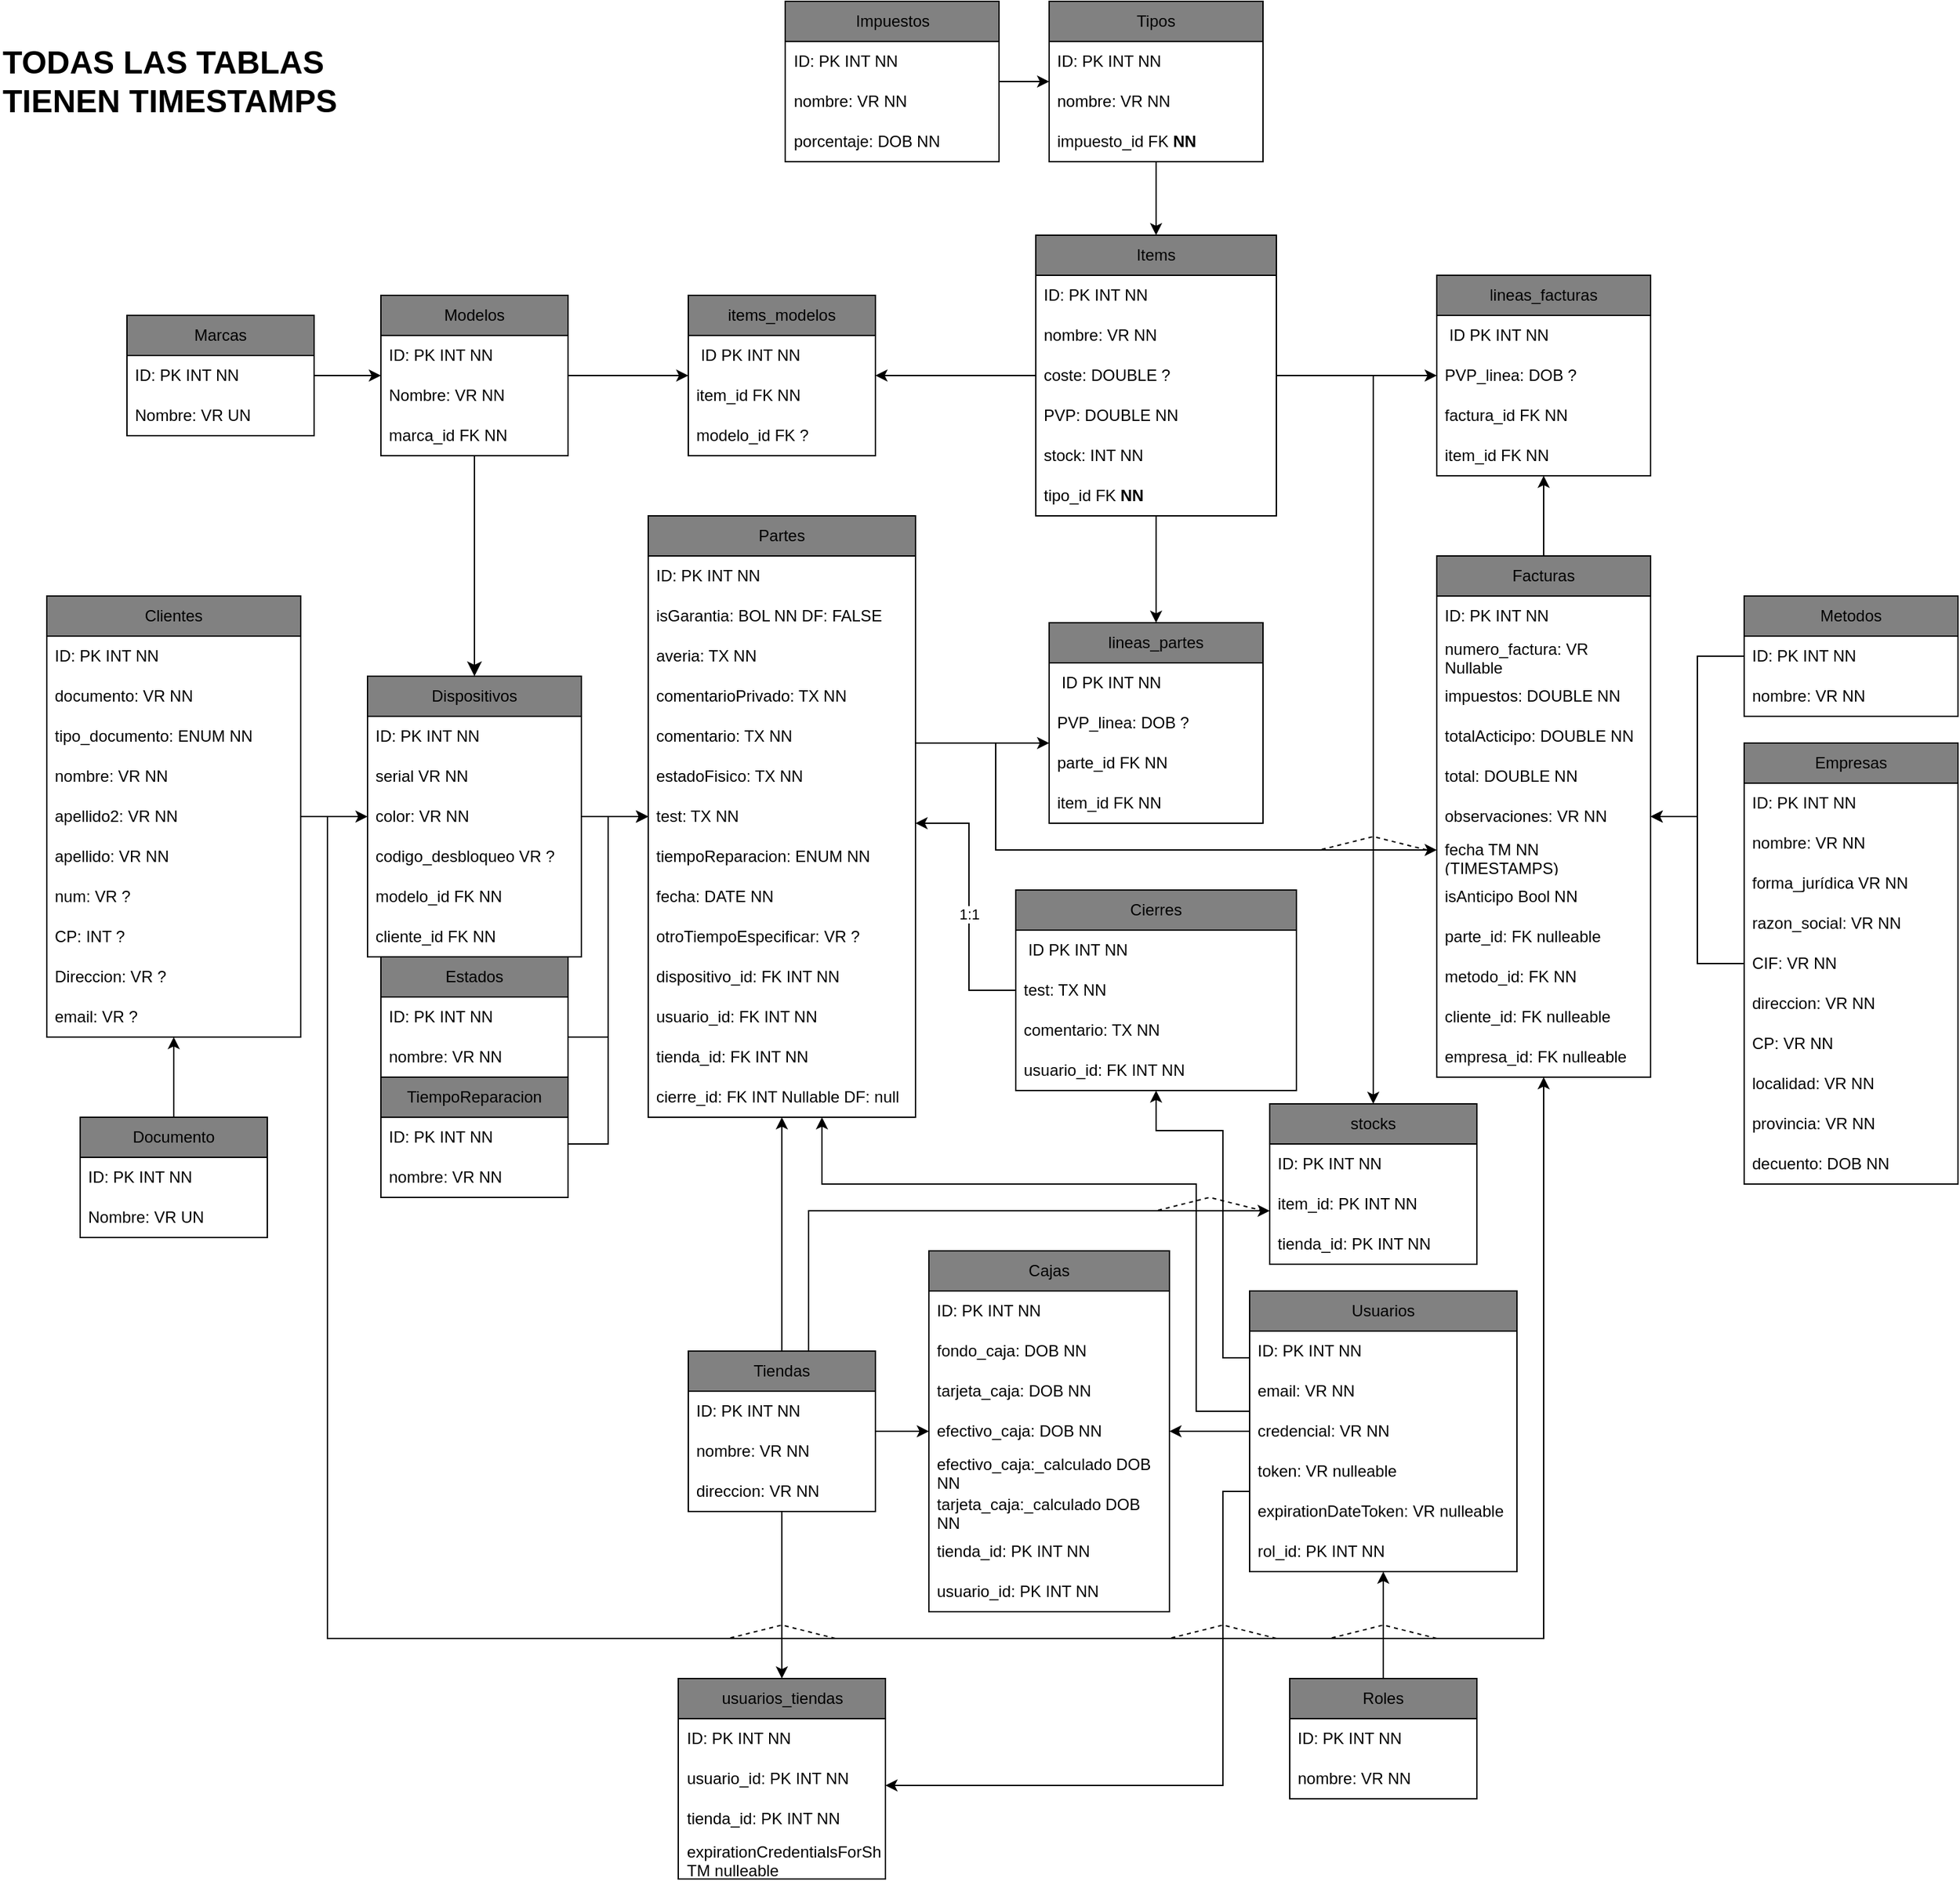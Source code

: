 <mxfile version="26.2.15">
  <diagram id="R2lEEEUBdFMjLlhIrx00" name="Page-1">
    <mxGraphModel dx="853" dy="1087" grid="1" gridSize="10" guides="1" tooltips="1" connect="1" arrows="1" fold="1" page="1" pageScale="1" pageWidth="850" pageHeight="1100" math="0" shadow="0" extFonts="Permanent Marker^https://fonts.googleapis.com/css?family=Permanent+Marker">
      <root>
        <mxCell id="0" />
        <mxCell id="1" parent="0" />
        <mxCell id="kfh21fEiwRAk32e5VvDC-44" style="edgeStyle=orthogonalEdgeStyle;rounded=0;orthogonalLoop=1;jettySize=auto;html=1;" parent="1" source="yXRRYShCoiaapN4eQ2zk-6" target="yXRRYShCoiaapN4eQ2zk-49" edge="1">
          <mxGeometry relative="1" as="geometry" />
        </mxCell>
        <mxCell id="y2YvwJ1Hii6zbytnpRDG-23" style="edgeStyle=orthogonalEdgeStyle;rounded=0;orthogonalLoop=1;jettySize=auto;html=1;" parent="1" source="yXRRYShCoiaapN4eQ2zk-6" target="kfh21fEiwRAk32e5VvDC-49" edge="1">
          <mxGeometry relative="1" as="geometry">
            <Array as="points">
              <mxPoint x="270" y="655" />
              <mxPoint x="270" y="1270" />
              <mxPoint x="1180" y="1270" />
            </Array>
          </mxGeometry>
        </mxCell>
        <mxCell id="yXRRYShCoiaapN4eQ2zk-6" value="Clientes" style="swimlane;fontStyle=0;childLayout=stackLayout;horizontal=1;startSize=30;horizontalStack=0;resizeParent=1;resizeParentMax=0;resizeLast=0;collapsible=1;marginBottom=0;whiteSpace=wrap;html=1;fillColor=#818181;" parent="1" vertex="1">
          <mxGeometry x="60" y="490" width="190" height="330" as="geometry">
            <mxRectangle x="60" y="475" width="80" height="30" as="alternateBounds" />
          </mxGeometry>
        </mxCell>
        <mxCell id="yXRRYShCoiaapN4eQ2zk-7" value="ID: PK INT NN" style="text;strokeColor=none;fillColor=none;align=left;verticalAlign=middle;spacingLeft=4;spacingRight=4;overflow=hidden;points=[[0,0.5],[1,0.5]];portConstraint=eastwest;rotatable=0;whiteSpace=wrap;html=1;" parent="yXRRYShCoiaapN4eQ2zk-6" vertex="1">
          <mxGeometry y="30" width="190" height="30" as="geometry" />
        </mxCell>
        <mxCell id="yXRRYShCoiaapN4eQ2zk-16" value="documento: VR NN" style="text;strokeColor=none;fillColor=none;align=left;verticalAlign=middle;spacingLeft=4;spacingRight=4;overflow=hidden;points=[[0,0.5],[1,0.5]];portConstraint=eastwest;rotatable=0;whiteSpace=wrap;html=1;" parent="yXRRYShCoiaapN4eQ2zk-6" vertex="1">
          <mxGeometry y="60" width="190" height="30" as="geometry" />
        </mxCell>
        <mxCell id="5g4IxyuOgl1ToI3kpAx4-1" value="tipo_documento: ENUM NN" style="text;strokeColor=none;fillColor=none;align=left;verticalAlign=middle;spacingLeft=4;spacingRight=4;overflow=hidden;points=[[0,0.5],[1,0.5]];portConstraint=eastwest;rotatable=0;whiteSpace=wrap;html=1;" parent="yXRRYShCoiaapN4eQ2zk-6" vertex="1">
          <mxGeometry y="90" width="190" height="30" as="geometry" />
        </mxCell>
        <mxCell id="yXRRYShCoiaapN4eQ2zk-8" value="nombre: VR NN" style="text;strokeColor=none;fillColor=none;align=left;verticalAlign=middle;spacingLeft=4;spacingRight=4;overflow=hidden;points=[[0,0.5],[1,0.5]];portConstraint=eastwest;rotatable=0;whiteSpace=wrap;html=1;" parent="yXRRYShCoiaapN4eQ2zk-6" vertex="1">
          <mxGeometry y="120" width="190" height="30" as="geometry" />
        </mxCell>
        <mxCell id="yXRRYShCoiaapN4eQ2zk-11" value="apellido2: VR NN" style="text;strokeColor=none;fillColor=none;align=left;verticalAlign=middle;spacingLeft=4;spacingRight=4;overflow=hidden;points=[[0,0.5],[1,0.5]];portConstraint=eastwest;rotatable=0;whiteSpace=wrap;html=1;" parent="yXRRYShCoiaapN4eQ2zk-6" vertex="1">
          <mxGeometry y="150" width="190" height="30" as="geometry" />
        </mxCell>
        <mxCell id="yXRRYShCoiaapN4eQ2zk-9" value="apellido: VR NN&amp;nbsp;" style="text;strokeColor=none;fillColor=none;align=left;verticalAlign=middle;spacingLeft=4;spacingRight=4;overflow=hidden;points=[[0,0.5],[1,0.5]];portConstraint=eastwest;rotatable=0;whiteSpace=wrap;html=1;" parent="yXRRYShCoiaapN4eQ2zk-6" vertex="1">
          <mxGeometry y="180" width="190" height="30" as="geometry" />
        </mxCell>
        <mxCell id="yXRRYShCoiaapN4eQ2zk-12" value="num: VR ?" style="text;strokeColor=none;fillColor=none;align=left;verticalAlign=middle;spacingLeft=4;spacingRight=4;overflow=hidden;points=[[0,0.5],[1,0.5]];portConstraint=eastwest;rotatable=0;whiteSpace=wrap;html=1;" parent="yXRRYShCoiaapN4eQ2zk-6" vertex="1">
          <mxGeometry y="210" width="190" height="30" as="geometry" />
        </mxCell>
        <mxCell id="yXRRYShCoiaapN4eQ2zk-15" value="CP: INT ?" style="text;strokeColor=none;fillColor=none;align=left;verticalAlign=middle;spacingLeft=4;spacingRight=4;overflow=hidden;points=[[0,0.5],[1,0.5]];portConstraint=eastwest;rotatable=0;whiteSpace=wrap;html=1;" parent="yXRRYShCoiaapN4eQ2zk-6" vertex="1">
          <mxGeometry y="240" width="190" height="30" as="geometry" />
        </mxCell>
        <mxCell id="yXRRYShCoiaapN4eQ2zk-14" value="Direccion: VR ?" style="text;strokeColor=none;fillColor=none;align=left;verticalAlign=middle;spacingLeft=4;spacingRight=4;overflow=hidden;points=[[0,0.5],[1,0.5]];portConstraint=eastwest;rotatable=0;whiteSpace=wrap;html=1;" parent="yXRRYShCoiaapN4eQ2zk-6" vertex="1">
          <mxGeometry y="270" width="190" height="30" as="geometry" />
        </mxCell>
        <mxCell id="yXRRYShCoiaapN4eQ2zk-19" value="email: VR ?" style="text;strokeColor=none;fillColor=none;align=left;verticalAlign=middle;spacingLeft=4;spacingRight=4;overflow=hidden;points=[[0,0.5],[1,0.5]];portConstraint=eastwest;rotatable=0;whiteSpace=wrap;html=1;" parent="yXRRYShCoiaapN4eQ2zk-6" vertex="1">
          <mxGeometry y="300" width="190" height="30" as="geometry" />
        </mxCell>
        <mxCell id="kfh21fEiwRAk32e5VvDC-145" style="edgeStyle=orthogonalEdgeStyle;rounded=0;orthogonalLoop=1;jettySize=auto;html=1;" parent="1" source="yXRRYShCoiaapN4eQ2zk-20" target="yXRRYShCoiaapN4eQ2zk-24" edge="1">
          <mxGeometry relative="1" as="geometry" />
        </mxCell>
        <mxCell id="yXRRYShCoiaapN4eQ2zk-20" value="Marcas" style="swimlane;fontStyle=0;childLayout=stackLayout;horizontal=1;startSize=30;horizontalStack=0;resizeParent=1;resizeParentMax=0;resizeLast=0;collapsible=1;marginBottom=0;whiteSpace=wrap;html=1;fillColor=#818181;" parent="1" vertex="1">
          <mxGeometry x="120" y="280" width="140" height="90" as="geometry">
            <mxRectangle x="310" y="90" width="80" height="30" as="alternateBounds" />
          </mxGeometry>
        </mxCell>
        <mxCell id="yXRRYShCoiaapN4eQ2zk-21" value="ID: PK INT NN&lt;span style=&quot;background-color: transparent; color: light-dark(rgb(0, 0, 0), rgb(255, 255, 255));&quot;&gt;&amp;nbsp;&lt;/span&gt;" style="text;strokeColor=none;fillColor=none;align=left;verticalAlign=middle;spacingLeft=4;spacingRight=4;overflow=hidden;points=[[0,0.5],[1,0.5]];portConstraint=eastwest;rotatable=0;whiteSpace=wrap;html=1;" parent="yXRRYShCoiaapN4eQ2zk-20" vertex="1">
          <mxGeometry y="30" width="140" height="30" as="geometry" />
        </mxCell>
        <mxCell id="yXRRYShCoiaapN4eQ2zk-22" value="Nombre: VR UN" style="text;strokeColor=none;fillColor=none;align=left;verticalAlign=middle;spacingLeft=4;spacingRight=4;overflow=hidden;points=[[0,0.5],[1,0.5]];portConstraint=eastwest;rotatable=0;whiteSpace=wrap;html=1;" parent="yXRRYShCoiaapN4eQ2zk-20" vertex="1">
          <mxGeometry y="60" width="140" height="30" as="geometry" />
        </mxCell>
        <mxCell id="yXRRYShCoiaapN4eQ2zk-60" style="edgeStyle=none;curved=1;rounded=0;orthogonalLoop=1;jettySize=auto;html=1;exitX=0.5;exitY=1;exitDx=0;exitDy=0;entryX=0.5;entryY=0;entryDx=0;entryDy=0;fontSize=12;startSize=8;endSize=8;" parent="1" source="yXRRYShCoiaapN4eQ2zk-24" target="yXRRYShCoiaapN4eQ2zk-49" edge="1">
          <mxGeometry relative="1" as="geometry" />
        </mxCell>
        <mxCell id="kfh21fEiwRAk32e5VvDC-61" style="edgeStyle=orthogonalEdgeStyle;rounded=0;orthogonalLoop=1;jettySize=auto;html=1;" parent="1" source="yXRRYShCoiaapN4eQ2zk-24" target="yXRRYShCoiaapN4eQ2zk-63" edge="1">
          <mxGeometry relative="1" as="geometry" />
        </mxCell>
        <mxCell id="yXRRYShCoiaapN4eQ2zk-24" value="Modelos" style="swimlane;fontStyle=0;childLayout=stackLayout;horizontal=1;startSize=30;horizontalStack=0;resizeParent=1;resizeParentMax=0;resizeLast=0;collapsible=1;marginBottom=0;whiteSpace=wrap;html=1;fillColor=#818181;" parent="1" vertex="1">
          <mxGeometry x="310" y="265" width="140" height="120" as="geometry">
            <mxRectangle x="310" y="160" width="80" height="30" as="alternateBounds" />
          </mxGeometry>
        </mxCell>
        <mxCell id="yXRRYShCoiaapN4eQ2zk-28" value="ID: PK INT NN&lt;span style=&quot;background-color: transparent; color: light-dark(rgb(0, 0, 0), rgb(255, 255, 255));&quot;&gt;&amp;nbsp;&lt;/span&gt;" style="text;strokeColor=none;fillColor=none;align=left;verticalAlign=middle;spacingLeft=4;spacingRight=4;overflow=hidden;points=[[0,0.5],[1,0.5]];portConstraint=eastwest;rotatable=0;whiteSpace=wrap;html=1;" parent="yXRRYShCoiaapN4eQ2zk-24" vertex="1">
          <mxGeometry y="30" width="140" height="30" as="geometry" />
        </mxCell>
        <mxCell id="yXRRYShCoiaapN4eQ2zk-29" value="Nombre: VR NN" style="text;strokeColor=none;fillColor=none;align=left;verticalAlign=middle;spacingLeft=4;spacingRight=4;overflow=hidden;points=[[0,0.5],[1,0.5]];portConstraint=eastwest;rotatable=0;whiteSpace=wrap;html=1;" parent="yXRRYShCoiaapN4eQ2zk-24" vertex="1">
          <mxGeometry y="60" width="140" height="30" as="geometry" />
        </mxCell>
        <mxCell id="yXRRYShCoiaapN4eQ2zk-62" value="marca_id FK NN" style="text;strokeColor=none;fillColor=none;align=left;verticalAlign=middle;spacingLeft=4;spacingRight=4;overflow=hidden;points=[[0,0.5],[1,0.5]];portConstraint=eastwest;rotatable=0;whiteSpace=wrap;html=1;" parent="yXRRYShCoiaapN4eQ2zk-24" vertex="1">
          <mxGeometry y="90" width="140" height="30" as="geometry" />
        </mxCell>
        <mxCell id="v54W1e9uofngwYFjNst1-26" style="edgeStyle=orthogonalEdgeStyle;rounded=0;orthogonalLoop=1;jettySize=auto;html=1;entryX=0.5;entryY=0;entryDx=0;entryDy=0;" parent="1" source="yXRRYShCoiaapN4eQ2zk-34" target="v54W1e9uofngwYFjNst1-20" edge="1">
          <mxGeometry relative="1" as="geometry" />
        </mxCell>
        <mxCell id="kfh21fEiwRAk32e5VvDC-146" style="edgeStyle=orthogonalEdgeStyle;rounded=0;orthogonalLoop=1;jettySize=auto;html=1;" parent="1" source="yXRRYShCoiaapN4eQ2zk-34" target="kfh21fEiwRAk32e5VvDC-86" edge="1">
          <mxGeometry relative="1" as="geometry" />
        </mxCell>
        <mxCell id="kfh21fEiwRAk32e5VvDC-149" style="edgeStyle=orthogonalEdgeStyle;rounded=0;orthogonalLoop=1;jettySize=auto;html=1;" parent="1" source="yXRRYShCoiaapN4eQ2zk-34" target="yXRRYShCoiaapN4eQ2zk-63" edge="1">
          <mxGeometry relative="1" as="geometry" />
        </mxCell>
        <mxCell id="iYht3ZEfpnG1AKO287yr-17" style="edgeStyle=orthogonalEdgeStyle;rounded=0;orthogonalLoop=1;jettySize=auto;html=1;entryX=0.5;entryY=0;entryDx=0;entryDy=0;" parent="1" source="yXRRYShCoiaapN4eQ2zk-34" target="iYht3ZEfpnG1AKO287yr-12" edge="1">
          <mxGeometry relative="1" as="geometry">
            <Array as="points">
              <mxPoint x="1053" y="325" />
            </Array>
          </mxGeometry>
        </mxCell>
        <mxCell id="yXRRYShCoiaapN4eQ2zk-34" value="Items" style="swimlane;fontStyle=0;childLayout=stackLayout;horizontal=1;startSize=30;horizontalStack=0;resizeParent=1;resizeParentMax=0;resizeLast=0;collapsible=1;marginBottom=0;whiteSpace=wrap;html=1;fillColor=#818181;" parent="1" vertex="1">
          <mxGeometry x="800" y="220" width="180" height="210" as="geometry">
            <mxRectangle x="760" y="130" width="80" height="30" as="alternateBounds" />
          </mxGeometry>
        </mxCell>
        <mxCell id="yXRRYShCoiaapN4eQ2zk-38" value="ID: PK INT NN&lt;span style=&quot;background-color: transparent; color: light-dark(rgb(0, 0, 0), rgb(255, 255, 255));&quot;&gt;&amp;nbsp;&lt;/span&gt;" style="text;strokeColor=none;fillColor=none;align=left;verticalAlign=middle;spacingLeft=4;spacingRight=4;overflow=hidden;points=[[0,0.5],[1,0.5]];portConstraint=eastwest;rotatable=0;whiteSpace=wrap;html=1;" parent="yXRRYShCoiaapN4eQ2zk-34" vertex="1">
          <mxGeometry y="30" width="180" height="30" as="geometry" />
        </mxCell>
        <mxCell id="yXRRYShCoiaapN4eQ2zk-40" value="nombre: VR NN" style="text;strokeColor=none;fillColor=none;align=left;verticalAlign=middle;spacingLeft=4;spacingRight=4;overflow=hidden;points=[[0,0.5],[1,0.5]];portConstraint=eastwest;rotatable=0;whiteSpace=wrap;html=1;" parent="yXRRYShCoiaapN4eQ2zk-34" vertex="1">
          <mxGeometry y="60" width="180" height="30" as="geometry" />
        </mxCell>
        <mxCell id="yXRRYShCoiaapN4eQ2zk-41" value="coste: DOUBLE ?" style="text;strokeColor=none;fillColor=none;align=left;verticalAlign=middle;spacingLeft=4;spacingRight=4;overflow=hidden;points=[[0,0.5],[1,0.5]];portConstraint=eastwest;rotatable=0;whiteSpace=wrap;html=1;" parent="yXRRYShCoiaapN4eQ2zk-34" vertex="1">
          <mxGeometry y="90" width="180" height="30" as="geometry" />
        </mxCell>
        <mxCell id="yXRRYShCoiaapN4eQ2zk-42" value="PVP: DOUBLE NN" style="text;strokeColor=none;fillColor=none;align=left;verticalAlign=middle;spacingLeft=4;spacingRight=4;overflow=hidden;points=[[0,0.5],[1,0.5]];portConstraint=eastwest;rotatable=0;whiteSpace=wrap;html=1;" parent="yXRRYShCoiaapN4eQ2zk-34" vertex="1">
          <mxGeometry y="120" width="180" height="30" as="geometry" />
        </mxCell>
        <mxCell id="yXRRYShCoiaapN4eQ2zk-43" value="stock: INT NN" style="text;strokeColor=none;fillColor=none;align=left;verticalAlign=middle;spacingLeft=4;spacingRight=4;overflow=hidden;points=[[0,0.5],[1,0.5]];portConstraint=eastwest;rotatable=0;whiteSpace=wrap;html=1;" parent="yXRRYShCoiaapN4eQ2zk-34" vertex="1">
          <mxGeometry y="150" width="180" height="30" as="geometry" />
        </mxCell>
        <mxCell id="kfh21fEiwRAk32e5VvDC-8" value="&lt;span style=&quot;background-color: transparent; color: light-dark(rgb(0, 0, 0), rgb(255, 255, 255));&quot;&gt;tipo_id FK &lt;b&gt;NN&lt;/b&gt;&lt;/span&gt;" style="text;strokeColor=none;fillColor=none;align=left;verticalAlign=middle;spacingLeft=4;spacingRight=4;overflow=hidden;points=[[0,0.5],[1,0.5]];portConstraint=eastwest;rotatable=0;whiteSpace=wrap;html=1;" parent="yXRRYShCoiaapN4eQ2zk-34" vertex="1">
          <mxGeometry y="180" width="180" height="30" as="geometry" />
        </mxCell>
        <mxCell id="y2YvwJ1Hii6zbytnpRDG-15" style="edgeStyle=orthogonalEdgeStyle;rounded=0;orthogonalLoop=1;jettySize=auto;html=1;" parent="1" source="yXRRYShCoiaapN4eQ2zk-49" target="6Xu6QHjKwGnOiPHbOEK8-2" edge="1">
          <mxGeometry relative="1" as="geometry" />
        </mxCell>
        <mxCell id="yXRRYShCoiaapN4eQ2zk-49" value="Dispositivos" style="swimlane;fontStyle=0;childLayout=stackLayout;horizontal=1;startSize=30;horizontalStack=0;resizeParent=1;resizeParentMax=0;resizeLast=0;collapsible=1;marginBottom=0;whiteSpace=wrap;html=1;fillColor=#818181;" parent="1" vertex="1">
          <mxGeometry x="300" y="550" width="160" height="210" as="geometry">
            <mxRectangle x="360" y="460" width="100" height="30" as="alternateBounds" />
          </mxGeometry>
        </mxCell>
        <mxCell id="yXRRYShCoiaapN4eQ2zk-53" value="ID: PK INT NN" style="text;strokeColor=none;fillColor=none;align=left;verticalAlign=middle;spacingLeft=4;spacingRight=4;overflow=hidden;points=[[0,0.5],[1,0.5]];portConstraint=eastwest;rotatable=0;whiteSpace=wrap;html=1;" parent="yXRRYShCoiaapN4eQ2zk-49" vertex="1">
          <mxGeometry y="30" width="160" height="30" as="geometry" />
        </mxCell>
        <mxCell id="yXRRYShCoiaapN4eQ2zk-55" value="&lt;span style=&quot;background-color: transparent; color: light-dark(rgb(0, 0, 0), rgb(255, 255, 255));&quot;&gt;serial VR NN&lt;/span&gt;" style="text;strokeColor=none;fillColor=none;align=left;verticalAlign=middle;spacingLeft=4;spacingRight=4;overflow=hidden;points=[[0,0.5],[1,0.5]];portConstraint=eastwest;rotatable=0;whiteSpace=wrap;html=1;" parent="yXRRYShCoiaapN4eQ2zk-49" vertex="1">
          <mxGeometry y="60" width="160" height="30" as="geometry" />
        </mxCell>
        <mxCell id="yXRRYShCoiaapN4eQ2zk-57" value="color: VR NN" style="text;strokeColor=none;fillColor=none;align=left;verticalAlign=middle;spacingLeft=4;spacingRight=4;overflow=hidden;points=[[0,0.5],[1,0.5]];portConstraint=eastwest;rotatable=0;whiteSpace=wrap;html=1;" parent="yXRRYShCoiaapN4eQ2zk-49" vertex="1">
          <mxGeometry y="90" width="160" height="30" as="geometry" />
        </mxCell>
        <mxCell id="yXRRYShCoiaapN4eQ2zk-58" value="&lt;span style=&quot;background-color: transparent; color: light-dark(rgb(0, 0, 0), rgb(255, 255, 255));&quot;&gt;codigo_desbloqueo VR ?&lt;/span&gt;" style="text;strokeColor=none;fillColor=none;align=left;verticalAlign=middle;spacingLeft=4;spacingRight=4;overflow=hidden;points=[[0,0.5],[1,0.5]];portConstraint=eastwest;rotatable=0;whiteSpace=wrap;html=1;" parent="yXRRYShCoiaapN4eQ2zk-49" vertex="1">
          <mxGeometry y="120" width="160" height="30" as="geometry" />
        </mxCell>
        <mxCell id="yXRRYShCoiaapN4eQ2zk-61" value="&lt;span style=&quot;background-color: transparent; color: light-dark(rgb(0, 0, 0), rgb(255, 255, 255));&quot;&gt;modelo_id FK NN&lt;/span&gt;" style="text;strokeColor=none;fillColor=none;align=left;verticalAlign=middle;spacingLeft=4;spacingRight=4;overflow=hidden;points=[[0,0.5],[1,0.5]];portConstraint=eastwest;rotatable=0;whiteSpace=wrap;html=1;" parent="yXRRYShCoiaapN4eQ2zk-49" vertex="1">
          <mxGeometry y="150" width="160" height="30" as="geometry" />
        </mxCell>
        <mxCell id="v54W1e9uofngwYFjNst1-2" value="&lt;span style=&quot;background-color: transparent; color: light-dark(rgb(0, 0, 0), rgb(255, 255, 255));&quot;&gt;cliente&lt;/span&gt;&lt;span style=&quot;background-color: transparent; color: light-dark(rgb(0, 0, 0), rgb(255, 255, 255));&quot;&gt;_id FK NN&lt;/span&gt;" style="text;strokeColor=none;fillColor=none;align=left;verticalAlign=middle;spacingLeft=4;spacingRight=4;overflow=hidden;points=[[0,0.5],[1,0.5]];portConstraint=eastwest;rotatable=0;whiteSpace=wrap;html=1;" parent="yXRRYShCoiaapN4eQ2zk-49" vertex="1">
          <mxGeometry y="180" width="160" height="30" as="geometry" />
        </mxCell>
        <mxCell id="yXRRYShCoiaapN4eQ2zk-63" value="items_modelos" style="swimlane;fontStyle=0;childLayout=stackLayout;horizontal=1;startSize=30;horizontalStack=0;resizeParent=1;resizeParentMax=0;resizeLast=0;collapsible=1;marginBottom=0;whiteSpace=wrap;html=1;fillColor=#818181;" parent="1" vertex="1">
          <mxGeometry x="540" y="265" width="140" height="120" as="geometry">
            <mxRectangle x="570" y="160" width="140" height="30" as="alternateBounds" />
          </mxGeometry>
        </mxCell>
        <mxCell id="yXRRYShCoiaapN4eQ2zk-64" value="&amp;nbsp;ID PK INT NN" style="text;strokeColor=none;fillColor=none;align=left;verticalAlign=middle;spacingLeft=4;spacingRight=4;overflow=hidden;points=[[0,0.5],[1,0.5]];portConstraint=eastwest;rotatable=0;whiteSpace=wrap;html=1;" parent="yXRRYShCoiaapN4eQ2zk-63" vertex="1">
          <mxGeometry y="30" width="140" height="30" as="geometry" />
        </mxCell>
        <mxCell id="yXRRYShCoiaapN4eQ2zk-66" value="item_id FK NN" style="text;strokeColor=none;fillColor=none;align=left;verticalAlign=middle;spacingLeft=4;spacingRight=4;overflow=hidden;points=[[0,0.5],[1,0.5]];portConstraint=eastwest;rotatable=0;whiteSpace=wrap;html=1;" parent="yXRRYShCoiaapN4eQ2zk-63" vertex="1">
          <mxGeometry y="60" width="140" height="30" as="geometry" />
        </mxCell>
        <mxCell id="yXRRYShCoiaapN4eQ2zk-67" value="modelo_id FK ?" style="text;strokeColor=none;fillColor=none;align=left;verticalAlign=middle;spacingLeft=4;spacingRight=4;overflow=hidden;points=[[0,0.5],[1,0.5]];portConstraint=eastwest;rotatable=0;whiteSpace=wrap;html=1;" parent="yXRRYShCoiaapN4eQ2zk-63" vertex="1">
          <mxGeometry y="90" width="140" height="30" as="geometry" />
        </mxCell>
        <mxCell id="y2YvwJ1Hii6zbytnpRDG-12" style="edgeStyle=orthogonalEdgeStyle;rounded=0;orthogonalLoop=1;jettySize=auto;html=1;" parent="1" source="yXRRYShCoiaapN4eQ2zk-88" target="yXRRYShCoiaapN4eQ2zk-82" edge="1">
          <mxGeometry relative="1" as="geometry" />
        </mxCell>
        <mxCell id="yXRRYShCoiaapN4eQ2zk-88" value="Roles" style="swimlane;fontStyle=0;childLayout=stackLayout;horizontal=1;startSize=30;horizontalStack=0;resizeParent=1;resizeParentMax=0;resizeLast=0;collapsible=1;marginBottom=0;whiteSpace=wrap;html=1;fillColor=#818181;" parent="1" vertex="1">
          <mxGeometry x="990" y="1300" width="140" height="90" as="geometry">
            <mxRectangle x="120" y="340" width="70" height="30" as="alternateBounds" />
          </mxGeometry>
        </mxCell>
        <mxCell id="yXRRYShCoiaapN4eQ2zk-89" value="ID: PK INT NN" style="text;strokeColor=none;fillColor=none;align=left;verticalAlign=middle;spacingLeft=4;spacingRight=4;overflow=hidden;points=[[0,0.5],[1,0.5]];portConstraint=eastwest;rotatable=0;whiteSpace=wrap;html=1;" parent="yXRRYShCoiaapN4eQ2zk-88" vertex="1">
          <mxGeometry y="30" width="140" height="30" as="geometry" />
        </mxCell>
        <mxCell id="yXRRYShCoiaapN4eQ2zk-90" value="nombre: VR NN" style="text;strokeColor=none;fillColor=none;align=left;verticalAlign=middle;spacingLeft=4;spacingRight=4;overflow=hidden;points=[[0,0.5],[1,0.5]];portConstraint=eastwest;rotatable=0;whiteSpace=wrap;html=1;" parent="yXRRYShCoiaapN4eQ2zk-88" vertex="1">
          <mxGeometry y="60" width="140" height="30" as="geometry" />
        </mxCell>
        <mxCell id="kfh21fEiwRAk32e5VvDC-45" style="edgeStyle=orthogonalEdgeStyle;rounded=0;orthogonalLoop=1;jettySize=auto;html=1;" parent="1" source="6Xu6QHjKwGnOiPHbOEK8-2" target="v54W1e9uofngwYFjNst1-20" edge="1">
          <mxGeometry relative="1" as="geometry">
            <Array as="points">
              <mxPoint x="770" y="600" />
              <mxPoint x="770" y="600" />
            </Array>
          </mxGeometry>
        </mxCell>
        <mxCell id="y2YvwJ1Hii6zbytnpRDG-26" style="edgeStyle=orthogonalEdgeStyle;rounded=0;orthogonalLoop=1;jettySize=auto;html=1;" parent="1" source="6Xu6QHjKwGnOiPHbOEK8-2" target="kfh21fEiwRAk32e5VvDC-49" edge="1">
          <mxGeometry relative="1" as="geometry">
            <Array as="points">
              <mxPoint x="770" y="600" />
              <mxPoint x="770" y="680" />
            </Array>
          </mxGeometry>
        </mxCell>
        <mxCell id="6Xu6QHjKwGnOiPHbOEK8-2" value="Partes" style="swimlane;fontStyle=0;childLayout=stackLayout;horizontal=1;startSize=30;horizontalStack=0;resizeParent=1;resizeParentMax=0;resizeLast=0;collapsible=1;marginBottom=0;whiteSpace=wrap;html=1;fillColor=#818181;" parent="1" vertex="1">
          <mxGeometry x="510" y="430" width="200" height="450" as="geometry">
            <mxRectangle x="505" y="475" width="80" height="30" as="alternateBounds" />
          </mxGeometry>
        </mxCell>
        <mxCell id="6Xu6QHjKwGnOiPHbOEK8-3" value="ID: PK INT NN" style="text;strokeColor=none;fillColor=none;align=left;verticalAlign=middle;spacingLeft=4;spacingRight=4;overflow=hidden;points=[[0,0.5],[1,0.5]];portConstraint=eastwest;rotatable=0;whiteSpace=wrap;html=1;" parent="6Xu6QHjKwGnOiPHbOEK8-2" vertex="1">
          <mxGeometry y="30" width="200" height="30" as="geometry" />
        </mxCell>
        <mxCell id="cHWJ6318uaZIHJxnrhPg-11" value="isGarantia: BOL NN DF: FALSE" style="text;strokeColor=none;fillColor=none;align=left;verticalAlign=middle;spacingLeft=4;spacingRight=4;overflow=hidden;points=[[0,0.5],[1,0.5]];portConstraint=eastwest;rotatable=0;whiteSpace=wrap;html=1;" parent="6Xu6QHjKwGnOiPHbOEK8-2" vertex="1">
          <mxGeometry y="60" width="200" height="30" as="geometry" />
        </mxCell>
        <mxCell id="6Xu6QHjKwGnOiPHbOEK8-4" value="averia: TX NN" style="text;strokeColor=none;fillColor=none;align=left;verticalAlign=middle;spacingLeft=4;spacingRight=4;overflow=hidden;points=[[0,0.5],[1,0.5]];portConstraint=eastwest;rotatable=0;whiteSpace=wrap;html=1;" parent="6Xu6QHjKwGnOiPHbOEK8-2" vertex="1">
          <mxGeometry y="90" width="200" height="30" as="geometry" />
        </mxCell>
        <mxCell id="6Xu6QHjKwGnOiPHbOEK8-5" value="comentarioPrivado: TX NN" style="text;strokeColor=none;fillColor=none;align=left;verticalAlign=middle;spacingLeft=4;spacingRight=4;overflow=hidden;points=[[0,0.5],[1,0.5]];portConstraint=eastwest;rotatable=0;whiteSpace=wrap;html=1;" parent="6Xu6QHjKwGnOiPHbOEK8-2" vertex="1">
          <mxGeometry y="120" width="200" height="30" as="geometry" />
        </mxCell>
        <mxCell id="9wmjAnfGRfQDTK_vJLs2-2" value="comentario: TX NN" style="text;strokeColor=none;fillColor=none;align=left;verticalAlign=middle;spacingLeft=4;spacingRight=4;overflow=hidden;points=[[0,0.5],[1,0.5]];portConstraint=eastwest;rotatable=0;whiteSpace=wrap;html=1;" parent="6Xu6QHjKwGnOiPHbOEK8-2" vertex="1">
          <mxGeometry y="150" width="200" height="30" as="geometry" />
        </mxCell>
        <mxCell id="9wmjAnfGRfQDTK_vJLs2-3" value="estadoFisico: TX NN" style="text;strokeColor=none;fillColor=none;align=left;verticalAlign=middle;spacingLeft=4;spacingRight=4;overflow=hidden;points=[[0,0.5],[1,0.5]];portConstraint=eastwest;rotatable=0;whiteSpace=wrap;html=1;" parent="6Xu6QHjKwGnOiPHbOEK8-2" vertex="1">
          <mxGeometry y="180" width="200" height="30" as="geometry" />
        </mxCell>
        <mxCell id="9wmjAnfGRfQDTK_vJLs2-4" value="test: TX NN" style="text;strokeColor=none;fillColor=none;align=left;verticalAlign=middle;spacingLeft=4;spacingRight=4;overflow=hidden;points=[[0,0.5],[1,0.5]];portConstraint=eastwest;rotatable=0;whiteSpace=wrap;html=1;" parent="6Xu6QHjKwGnOiPHbOEK8-2" vertex="1">
          <mxGeometry y="210" width="200" height="30" as="geometry" />
        </mxCell>
        <mxCell id="9wmjAnfGRfQDTK_vJLs2-5" value="tiempoReparacion: ENUM NN" style="text;strokeColor=none;fillColor=none;align=left;verticalAlign=middle;spacingLeft=4;spacingRight=4;overflow=hidden;points=[[0,0.5],[1,0.5]];portConstraint=eastwest;rotatable=0;whiteSpace=wrap;html=1;" parent="6Xu6QHjKwGnOiPHbOEK8-2" vertex="1">
          <mxGeometry y="240" width="200" height="30" as="geometry" />
        </mxCell>
        <mxCell id="y2YvwJ1Hii6zbytnpRDG-4" value="fecha: DATE NN" style="text;strokeColor=none;fillColor=none;align=left;verticalAlign=middle;spacingLeft=4;spacingRight=4;overflow=hidden;points=[[0,0.5],[1,0.5]];portConstraint=eastwest;rotatable=0;whiteSpace=wrap;html=1;" parent="6Xu6QHjKwGnOiPHbOEK8-2" vertex="1">
          <mxGeometry y="270" width="200" height="30" as="geometry" />
        </mxCell>
        <mxCell id="9wmjAnfGRfQDTK_vJLs2-7" value="otroTiempoEspecificar: VR ?" style="text;strokeColor=none;fillColor=none;align=left;verticalAlign=middle;spacingLeft=4;spacingRight=4;overflow=hidden;points=[[0,0.5],[1,0.5]];portConstraint=eastwest;rotatable=0;whiteSpace=wrap;html=1;" parent="6Xu6QHjKwGnOiPHbOEK8-2" vertex="1">
          <mxGeometry y="300" width="200" height="30" as="geometry" />
        </mxCell>
        <mxCell id="v54W1e9uofngwYFjNst1-6" value="dispositivo_id: FK INT NN" style="text;strokeColor=none;fillColor=none;align=left;verticalAlign=middle;spacingLeft=4;spacingRight=4;overflow=hidden;points=[[0,0.5],[1,0.5]];portConstraint=eastwest;rotatable=0;whiteSpace=wrap;html=1;" parent="6Xu6QHjKwGnOiPHbOEK8-2" vertex="1">
          <mxGeometry y="330" width="200" height="30" as="geometry" />
        </mxCell>
        <mxCell id="cHWJ6318uaZIHJxnrhPg-15" value="usuario_id: FK INT NN" style="text;strokeColor=none;fillColor=none;align=left;verticalAlign=middle;spacingLeft=4;spacingRight=4;overflow=hidden;points=[[0,0.5],[1,0.5]];portConstraint=eastwest;rotatable=0;whiteSpace=wrap;html=1;" parent="6Xu6QHjKwGnOiPHbOEK8-2" vertex="1">
          <mxGeometry y="360" width="200" height="30" as="geometry" />
        </mxCell>
        <mxCell id="cHWJ6318uaZIHJxnrhPg-33" value="tienda_id: FK INT NN" style="text;strokeColor=none;fillColor=none;align=left;verticalAlign=middle;spacingLeft=4;spacingRight=4;overflow=hidden;points=[[0,0.5],[1,0.5]];portConstraint=eastwest;rotatable=0;whiteSpace=wrap;html=1;" parent="6Xu6QHjKwGnOiPHbOEK8-2" vertex="1">
          <mxGeometry y="390" width="200" height="30" as="geometry" />
        </mxCell>
        <mxCell id="kfh21fEiwRAk32e5VvDC-58" value="cierre_id: FK INT Nullable DF: null" style="text;strokeColor=none;fillColor=none;align=left;verticalAlign=middle;spacingLeft=4;spacingRight=4;overflow=hidden;points=[[0,0.5],[1,0.5]];portConstraint=eastwest;rotatable=0;whiteSpace=wrap;html=1;" parent="6Xu6QHjKwGnOiPHbOEK8-2" vertex="1">
          <mxGeometry y="420" width="200" height="30" as="geometry" />
        </mxCell>
        <mxCell id="v54W1e9uofngwYFjNst1-18" style="edgeStyle=orthogonalEdgeStyle;rounded=0;orthogonalLoop=1;jettySize=auto;html=1;entryX=1;entryY=0.5;entryDx=0;entryDy=0;" parent="1" edge="1">
          <mxGeometry relative="1" as="geometry">
            <mxPoint x="1215" y="165" as="targetPoint" />
          </mxGeometry>
        </mxCell>
        <mxCell id="v54W1e9uofngwYFjNst1-20" value="lineas_partes" style="swimlane;fontStyle=0;childLayout=stackLayout;horizontal=1;startSize=30;horizontalStack=0;resizeParent=1;resizeParentMax=0;resizeLast=0;collapsible=1;marginBottom=0;whiteSpace=wrap;html=1;fillColor=#818181;" parent="1" vertex="1">
          <mxGeometry x="810" y="510" width="160" height="150" as="geometry">
            <mxRectangle x="810" y="510" width="140" height="30" as="alternateBounds" />
          </mxGeometry>
        </mxCell>
        <mxCell id="v54W1e9uofngwYFjNst1-21" value="&amp;nbsp;ID PK INT NN" style="text;strokeColor=none;fillColor=none;align=left;verticalAlign=middle;spacingLeft=4;spacingRight=4;overflow=hidden;points=[[0,0.5],[1,0.5]];portConstraint=eastwest;rotatable=0;whiteSpace=wrap;html=1;" parent="v54W1e9uofngwYFjNst1-20" vertex="1">
          <mxGeometry y="30" width="160" height="30" as="geometry" />
        </mxCell>
        <mxCell id="kfh21fEiwRAk32e5VvDC-124" value="PVP_linea: DOB ?" style="text;strokeColor=none;fillColor=none;align=left;verticalAlign=middle;spacingLeft=4;spacingRight=4;overflow=hidden;points=[[0,0.5],[1,0.5]];portConstraint=eastwest;rotatable=0;whiteSpace=wrap;html=1;" parent="v54W1e9uofngwYFjNst1-20" vertex="1">
          <mxGeometry y="60" width="160" height="30" as="geometry" />
        </mxCell>
        <mxCell id="v54W1e9uofngwYFjNst1-22" value="parte_id FK NN" style="text;strokeColor=none;fillColor=none;align=left;verticalAlign=middle;spacingLeft=4;spacingRight=4;overflow=hidden;points=[[0,0.5],[1,0.5]];portConstraint=eastwest;rotatable=0;whiteSpace=wrap;html=1;" parent="v54W1e9uofngwYFjNst1-20" vertex="1">
          <mxGeometry y="90" width="160" height="30" as="geometry" />
        </mxCell>
        <mxCell id="v54W1e9uofngwYFjNst1-23" value="item_id FK NN" style="text;strokeColor=none;fillColor=none;align=left;verticalAlign=middle;spacingLeft=4;spacingRight=4;overflow=hidden;points=[[0,0.5],[1,0.5]];portConstraint=eastwest;rotatable=0;whiteSpace=wrap;html=1;" parent="v54W1e9uofngwYFjNst1-20" vertex="1">
          <mxGeometry y="120" width="160" height="30" as="geometry" />
        </mxCell>
        <mxCell id="7RPYp2fXNMUXH9pdZRYF-37" style="edgeStyle=orthogonalEdgeStyle;rounded=0;orthogonalLoop=1;jettySize=auto;html=1;entryX=0.5;entryY=0;entryDx=0;entryDy=0;" parent="1" source="kfh21fEiwRAk32e5VvDC-2" target="yXRRYShCoiaapN4eQ2zk-34" edge="1">
          <mxGeometry relative="1" as="geometry" />
        </mxCell>
        <mxCell id="kfh21fEiwRAk32e5VvDC-2" value="Tipos" style="swimlane;fontStyle=0;childLayout=stackLayout;horizontal=1;startSize=30;horizontalStack=0;resizeParent=1;resizeParentMax=0;resizeLast=0;collapsible=1;marginBottom=0;whiteSpace=wrap;html=1;fillColor=#818181;" parent="1" vertex="1">
          <mxGeometry x="810" y="45" width="160" height="120" as="geometry">
            <mxRectangle x="1110" y="-75" width="110" height="30" as="alternateBounds" />
          </mxGeometry>
        </mxCell>
        <mxCell id="kfh21fEiwRAk32e5VvDC-3" value="ID: PK INT NN" style="text;strokeColor=none;fillColor=none;align=left;verticalAlign=middle;spacingLeft=4;spacingRight=4;overflow=hidden;points=[[0,0.5],[1,0.5]];portConstraint=eastwest;rotatable=0;whiteSpace=wrap;html=1;" parent="kfh21fEiwRAk32e5VvDC-2" vertex="1">
          <mxGeometry y="30" width="160" height="30" as="geometry" />
        </mxCell>
        <mxCell id="kfh21fEiwRAk32e5VvDC-4" value="nombre: VR NN" style="text;strokeColor=none;fillColor=none;align=left;verticalAlign=middle;spacingLeft=4;spacingRight=4;overflow=hidden;points=[[0,0.5],[1,0.5]];portConstraint=eastwest;rotatable=0;whiteSpace=wrap;html=1;" parent="kfh21fEiwRAk32e5VvDC-2" vertex="1">
          <mxGeometry y="60" width="160" height="30" as="geometry" />
        </mxCell>
        <mxCell id="7RPYp2fXNMUXH9pdZRYF-38" value="&lt;span style=&quot;background-color: transparent; color: light-dark(rgb(0, 0, 0), rgb(255, 255, 255));&quot;&gt;impuesto_id FK &lt;b&gt;NN&lt;/b&gt;&lt;/span&gt;" style="text;strokeColor=none;fillColor=none;align=left;verticalAlign=middle;spacingLeft=4;spacingRight=4;overflow=hidden;points=[[0,0.5],[1,0.5]];portConstraint=eastwest;rotatable=0;whiteSpace=wrap;html=1;" parent="kfh21fEiwRAk32e5VvDC-2" vertex="1">
          <mxGeometry y="90" width="160" height="30" as="geometry" />
        </mxCell>
        <mxCell id="kfh21fEiwRAk32e5VvDC-47" style="edgeStyle=orthogonalEdgeStyle;rounded=0;orthogonalLoop=1;jettySize=auto;html=1;" parent="1" source="kfh21fEiwRAk32e5VvDC-16" target="kfh21fEiwRAk32e5VvDC-31" edge="1">
          <mxGeometry relative="1" as="geometry" />
        </mxCell>
        <mxCell id="kfh21fEiwRAk32e5VvDC-48" style="edgeStyle=orthogonalEdgeStyle;rounded=0;orthogonalLoop=1;jettySize=auto;html=1;exitX=0.5;exitY=0;exitDx=0;exitDy=0;" parent="1" source="kfh21fEiwRAk32e5VvDC-16" target="6Xu6QHjKwGnOiPHbOEK8-2" edge="1">
          <mxGeometry relative="1" as="geometry">
            <Array as="points">
              <mxPoint x="510" y="790" />
              <mxPoint x="510" y="790" />
            </Array>
          </mxGeometry>
        </mxCell>
        <mxCell id="7RPYp2fXNMUXH9pdZRYF-43" style="edgeStyle=orthogonalEdgeStyle;rounded=0;orthogonalLoop=1;jettySize=auto;html=1;" parent="1" source="kfh21fEiwRAk32e5VvDC-16" target="7RPYp2fXNMUXH9pdZRYF-1" edge="1">
          <mxGeometry relative="1" as="geometry" />
        </mxCell>
        <mxCell id="iYht3ZEfpnG1AKO287yr-18" style="edgeStyle=orthogonalEdgeStyle;rounded=0;orthogonalLoop=1;jettySize=auto;html=1;" parent="1" source="kfh21fEiwRAk32e5VvDC-16" target="iYht3ZEfpnG1AKO287yr-12" edge="1">
          <mxGeometry relative="1" as="geometry">
            <Array as="points">
              <mxPoint x="630" y="950" />
            </Array>
          </mxGeometry>
        </mxCell>
        <mxCell id="kfh21fEiwRAk32e5VvDC-16" value="Tiendas" style="swimlane;fontStyle=0;childLayout=stackLayout;horizontal=1;startSize=30;horizontalStack=0;resizeParent=1;resizeParentMax=0;resizeLast=0;collapsible=1;marginBottom=0;whiteSpace=wrap;html=1;fillColor=#818181;" parent="1" vertex="1">
          <mxGeometry x="540" y="1055" width="140" height="120" as="geometry">
            <mxRectangle x="760" y="880" width="70" height="30" as="alternateBounds" />
          </mxGeometry>
        </mxCell>
        <mxCell id="kfh21fEiwRAk32e5VvDC-17" value="ID: PK INT NN" style="text;strokeColor=none;fillColor=none;align=left;verticalAlign=middle;spacingLeft=4;spacingRight=4;overflow=hidden;points=[[0,0.5],[1,0.5]];portConstraint=eastwest;rotatable=0;whiteSpace=wrap;html=1;" parent="kfh21fEiwRAk32e5VvDC-16" vertex="1">
          <mxGeometry y="30" width="140" height="30" as="geometry" />
        </mxCell>
        <mxCell id="kfh21fEiwRAk32e5VvDC-18" value="nombre: VR NN" style="text;strokeColor=none;fillColor=none;align=left;verticalAlign=middle;spacingLeft=4;spacingRight=4;overflow=hidden;points=[[0,0.5],[1,0.5]];portConstraint=eastwest;rotatable=0;whiteSpace=wrap;html=1;" parent="kfh21fEiwRAk32e5VvDC-16" vertex="1">
          <mxGeometry y="60" width="140" height="30" as="geometry" />
        </mxCell>
        <mxCell id="kfh21fEiwRAk32e5VvDC-20" value="direccion: VR NN" style="text;strokeColor=none;fillColor=none;align=left;verticalAlign=middle;spacingLeft=4;spacingRight=4;overflow=hidden;points=[[0,0.5],[1,0.5]];portConstraint=eastwest;rotatable=0;whiteSpace=wrap;html=1;" parent="kfh21fEiwRAk32e5VvDC-16" vertex="1">
          <mxGeometry y="90" width="140" height="30" as="geometry" />
        </mxCell>
        <mxCell id="kfh21fEiwRAk32e5VvDC-31" value="usuarios_tiendas" style="swimlane;fontStyle=0;childLayout=stackLayout;horizontal=1;startSize=30;horizontalStack=0;resizeParent=1;resizeParentMax=0;resizeLast=0;collapsible=1;marginBottom=0;whiteSpace=wrap;html=1;fillColor=#818181;" parent="1" vertex="1">
          <mxGeometry x="532.5" y="1300" width="155" height="150" as="geometry">
            <mxRectangle x="90" y="820" width="130" height="30" as="alternateBounds" />
          </mxGeometry>
        </mxCell>
        <mxCell id="kfh21fEiwRAk32e5VvDC-39" value="ID: PK INT NN" style="text;strokeColor=none;fillColor=none;align=left;verticalAlign=middle;spacingLeft=4;spacingRight=4;overflow=hidden;points=[[0,0.5],[1,0.5]];portConstraint=eastwest;rotatable=0;whiteSpace=wrap;html=1;" parent="kfh21fEiwRAk32e5VvDC-31" vertex="1">
          <mxGeometry y="30" width="155" height="30" as="geometry" />
        </mxCell>
        <mxCell id="kfh21fEiwRAk32e5VvDC-32" value="usuario_id: PK INT NN" style="text;strokeColor=none;fillColor=none;align=left;verticalAlign=middle;spacingLeft=4;spacingRight=4;overflow=hidden;points=[[0,0.5],[1,0.5]];portConstraint=eastwest;rotatable=0;whiteSpace=wrap;html=1;" parent="kfh21fEiwRAk32e5VvDC-31" vertex="1">
          <mxGeometry y="60" width="155" height="30" as="geometry" />
        </mxCell>
        <mxCell id="kfh21fEiwRAk32e5VvDC-38" value="tienda_id: PK INT NN" style="text;strokeColor=none;fillColor=none;align=left;verticalAlign=middle;spacingLeft=4;spacingRight=4;overflow=hidden;points=[[0,0.5],[1,0.5]];portConstraint=eastwest;rotatable=0;whiteSpace=wrap;html=1;" parent="kfh21fEiwRAk32e5VvDC-31" vertex="1">
          <mxGeometry y="90" width="155" height="30" as="geometry" />
        </mxCell>
        <mxCell id="kfh21fEiwRAk32e5VvDC-81" value="expirationCredentialsForShop TM nulleable" style="text;strokeColor=none;fillColor=none;align=left;verticalAlign=middle;spacingLeft=4;spacingRight=4;overflow=hidden;points=[[0,0.5],[1,0.5]];portConstraint=eastwest;rotatable=0;whiteSpace=wrap;html=1;" parent="kfh21fEiwRAk32e5VvDC-31" vertex="1">
          <mxGeometry y="120" width="155" height="30" as="geometry" />
        </mxCell>
        <mxCell id="kfh21fEiwRAk32e5VvDC-91" style="edgeStyle=orthogonalEdgeStyle;rounded=0;orthogonalLoop=1;jettySize=auto;html=1;" parent="1" source="kfh21fEiwRAk32e5VvDC-49" target="kfh21fEiwRAk32e5VvDC-86" edge="1">
          <mxGeometry relative="1" as="geometry" />
        </mxCell>
        <mxCell id="kfh21fEiwRAk32e5VvDC-49" value="Facturas" style="swimlane;fontStyle=0;childLayout=stackLayout;horizontal=1;startSize=30;horizontalStack=0;resizeParent=1;resizeParentMax=0;resizeLast=0;collapsible=1;marginBottom=0;whiteSpace=wrap;html=1;fillColor=#818181;" parent="1" vertex="1">
          <mxGeometry x="1100" y="460" width="160" height="390" as="geometry">
            <mxRectangle x="1290" y="425" width="100" height="30" as="alternateBounds" />
          </mxGeometry>
        </mxCell>
        <mxCell id="kfh21fEiwRAk32e5VvDC-50" value="ID: PK INT NN" style="text;strokeColor=none;fillColor=none;align=left;verticalAlign=middle;spacingLeft=4;spacingRight=4;overflow=hidden;points=[[0,0.5],[1,0.5]];portConstraint=eastwest;rotatable=0;whiteSpace=wrap;html=1;" parent="kfh21fEiwRAk32e5VvDC-49" vertex="1">
          <mxGeometry y="30" width="160" height="30" as="geometry" />
        </mxCell>
        <mxCell id="kfh21fEiwRAk32e5VvDC-94" value="numero_factura: VR Nullable" style="text;strokeColor=none;fillColor=none;align=left;verticalAlign=middle;spacingLeft=4;spacingRight=4;overflow=hidden;points=[[0,0.5],[1,0.5]];portConstraint=eastwest;rotatable=0;whiteSpace=wrap;html=1;" parent="kfh21fEiwRAk32e5VvDC-49" vertex="1">
          <mxGeometry y="60" width="160" height="30" as="geometry" />
        </mxCell>
        <mxCell id="kfh21fEiwRAk32e5VvDC-122" value="impuestos: DOUBLE NN" style="text;strokeColor=none;fillColor=none;align=left;verticalAlign=middle;spacingLeft=4;spacingRight=4;overflow=hidden;points=[[0,0.5],[1,0.5]];portConstraint=eastwest;rotatable=0;whiteSpace=wrap;html=1;" parent="kfh21fEiwRAk32e5VvDC-49" vertex="1">
          <mxGeometry y="90" width="160" height="30" as="geometry" />
        </mxCell>
        <mxCell id="kfh21fEiwRAk32e5VvDC-123" value="totalActicipo: DOUBLE NN" style="text;strokeColor=none;fillColor=none;align=left;verticalAlign=middle;spacingLeft=4;spacingRight=4;overflow=hidden;points=[[0,0.5],[1,0.5]];portConstraint=eastwest;rotatable=0;whiteSpace=wrap;html=1;" parent="kfh21fEiwRAk32e5VvDC-49" vertex="1">
          <mxGeometry y="120" width="160" height="30" as="geometry" />
        </mxCell>
        <mxCell id="kfh21fEiwRAk32e5VvDC-85" value="total: DOUBLE NN" style="text;strokeColor=none;fillColor=none;align=left;verticalAlign=middle;spacingLeft=4;spacingRight=4;overflow=hidden;points=[[0,0.5],[1,0.5]];portConstraint=eastwest;rotatable=0;whiteSpace=wrap;html=1;" parent="kfh21fEiwRAk32e5VvDC-49" vertex="1">
          <mxGeometry y="150" width="160" height="30" as="geometry" />
        </mxCell>
        <mxCell id="kfh21fEiwRAk32e5VvDC-120" value="observaciones: VR NN" style="text;strokeColor=none;fillColor=none;align=left;verticalAlign=middle;spacingLeft=4;spacingRight=4;overflow=hidden;points=[[0,0.5],[1,0.5]];portConstraint=eastwest;rotatable=0;whiteSpace=wrap;html=1;" parent="kfh21fEiwRAk32e5VvDC-49" vertex="1">
          <mxGeometry y="180" width="160" height="30" as="geometry" />
        </mxCell>
        <mxCell id="kfh21fEiwRAk32e5VvDC-54" value="fecha TM NN (TIMESTAMPS)" style="text;strokeColor=none;fillColor=none;align=left;verticalAlign=middle;spacingLeft=4;spacingRight=4;overflow=hidden;points=[[0,0.5],[1,0.5]];portConstraint=eastwest;rotatable=0;whiteSpace=wrap;html=1;" parent="kfh21fEiwRAk32e5VvDC-49" vertex="1">
          <mxGeometry y="210" width="160" height="30" as="geometry" />
        </mxCell>
        <mxCell id="kfh21fEiwRAk32e5VvDC-108" value="isAnticipo Bool NN" style="text;strokeColor=none;fillColor=none;align=left;verticalAlign=middle;spacingLeft=4;spacingRight=4;overflow=hidden;points=[[0,0.5],[1,0.5]];portConstraint=eastwest;rotatable=0;whiteSpace=wrap;html=1;" parent="kfh21fEiwRAk32e5VvDC-49" vertex="1">
          <mxGeometry y="240" width="160" height="30" as="geometry" />
        </mxCell>
        <mxCell id="kfh21fEiwRAk32e5VvDC-79" value="parte_id: FK nulleable" style="text;strokeColor=none;fillColor=none;align=left;verticalAlign=middle;spacingLeft=4;spacingRight=4;overflow=hidden;points=[[0,0.5],[1,0.5]];portConstraint=eastwest;rotatable=0;whiteSpace=wrap;html=1;" parent="kfh21fEiwRAk32e5VvDC-49" vertex="1">
          <mxGeometry y="270" width="160" height="30" as="geometry" />
        </mxCell>
        <mxCell id="kfh21fEiwRAk32e5VvDC-119" value="metodo_id: FK NN" style="text;strokeColor=none;fillColor=none;align=left;verticalAlign=middle;spacingLeft=4;spacingRight=4;overflow=hidden;points=[[0,0.5],[1,0.5]];portConstraint=eastwest;rotatable=0;whiteSpace=wrap;html=1;" parent="kfh21fEiwRAk32e5VvDC-49" vertex="1">
          <mxGeometry y="300" width="160" height="30" as="geometry" />
        </mxCell>
        <mxCell id="kfh21fEiwRAk32e5VvDC-93" value="cliente_id: FK nulleable" style="text;strokeColor=none;fillColor=none;align=left;verticalAlign=middle;spacingLeft=4;spacingRight=4;overflow=hidden;points=[[0,0.5],[1,0.5]];portConstraint=eastwest;rotatable=0;whiteSpace=wrap;html=1;" parent="kfh21fEiwRAk32e5VvDC-49" vertex="1">
          <mxGeometry y="330" width="160" height="30" as="geometry" />
        </mxCell>
        <mxCell id="kfh21fEiwRAk32e5VvDC-142" value="empresa_id: FK nulleable" style="text;strokeColor=none;fillColor=none;align=left;verticalAlign=middle;spacingLeft=4;spacingRight=4;overflow=hidden;points=[[0,0.5],[1,0.5]];portConstraint=eastwest;rotatable=0;whiteSpace=wrap;html=1;" parent="kfh21fEiwRAk32e5VvDC-49" vertex="1">
          <mxGeometry y="360" width="160" height="30" as="geometry" />
        </mxCell>
        <mxCell id="kfh21fEiwRAk32e5VvDC-86" value="lineas_facturas" style="swimlane;fontStyle=0;childLayout=stackLayout;horizontal=1;startSize=30;horizontalStack=0;resizeParent=1;resizeParentMax=0;resizeLast=0;collapsible=1;marginBottom=0;whiteSpace=wrap;html=1;fillColor=#818181;" parent="1" vertex="1">
          <mxGeometry x="1100" y="250" width="160" height="150" as="geometry">
            <mxRectangle x="740" y="460" width="140" height="30" as="alternateBounds" />
          </mxGeometry>
        </mxCell>
        <mxCell id="kfh21fEiwRAk32e5VvDC-87" value="&amp;nbsp;ID PK INT NN" style="text;strokeColor=none;fillColor=none;align=left;verticalAlign=middle;spacingLeft=4;spacingRight=4;overflow=hidden;points=[[0,0.5],[1,0.5]];portConstraint=eastwest;rotatable=0;whiteSpace=wrap;html=1;" parent="kfh21fEiwRAk32e5VvDC-86" vertex="1">
          <mxGeometry y="30" width="160" height="30" as="geometry" />
        </mxCell>
        <mxCell id="kfh21fEiwRAk32e5VvDC-125" value="PVP_linea: DOB ?" style="text;strokeColor=none;fillColor=none;align=left;verticalAlign=middle;spacingLeft=4;spacingRight=4;overflow=hidden;points=[[0,0.5],[1,0.5]];portConstraint=eastwest;rotatable=0;whiteSpace=wrap;html=1;" parent="kfh21fEiwRAk32e5VvDC-86" vertex="1">
          <mxGeometry y="60" width="160" height="30" as="geometry" />
        </mxCell>
        <mxCell id="kfh21fEiwRAk32e5VvDC-88" value="factura_id FK NN" style="text;strokeColor=none;fillColor=none;align=left;verticalAlign=middle;spacingLeft=4;spacingRight=4;overflow=hidden;points=[[0,0.5],[1,0.5]];portConstraint=eastwest;rotatable=0;whiteSpace=wrap;html=1;" parent="kfh21fEiwRAk32e5VvDC-86" vertex="1">
          <mxGeometry y="90" width="160" height="30" as="geometry" />
        </mxCell>
        <mxCell id="kfh21fEiwRAk32e5VvDC-89" value="item_id FK NN" style="text;strokeColor=none;fillColor=none;align=left;verticalAlign=middle;spacingLeft=4;spacingRight=4;overflow=hidden;points=[[0,0.5],[1,0.5]];portConstraint=eastwest;rotatable=0;whiteSpace=wrap;html=1;" parent="kfh21fEiwRAk32e5VvDC-86" vertex="1">
          <mxGeometry y="120" width="160" height="30" as="geometry" />
        </mxCell>
        <mxCell id="7RPYp2fXNMUXH9pdZRYF-36" style="edgeStyle=orthogonalEdgeStyle;rounded=0;orthogonalLoop=1;jettySize=auto;html=1;" parent="1" source="kfh21fEiwRAk32e5VvDC-102" target="kfh21fEiwRAk32e5VvDC-2" edge="1">
          <mxGeometry relative="1" as="geometry" />
        </mxCell>
        <mxCell id="kfh21fEiwRAk32e5VvDC-102" value="Impuestos" style="swimlane;fontStyle=0;childLayout=stackLayout;horizontal=1;startSize=30;horizontalStack=0;resizeParent=1;resizeParentMax=0;resizeLast=0;collapsible=1;marginBottom=0;whiteSpace=wrap;html=1;fillColor=#818181;" parent="1" vertex="1">
          <mxGeometry x="612.5" y="45" width="160" height="120" as="geometry">
            <mxRectangle x="950" y="-75" width="110" height="30" as="alternateBounds" />
          </mxGeometry>
        </mxCell>
        <mxCell id="kfh21fEiwRAk32e5VvDC-103" value="ID: PK INT NN" style="text;strokeColor=none;fillColor=none;align=left;verticalAlign=middle;spacingLeft=4;spacingRight=4;overflow=hidden;points=[[0,0.5],[1,0.5]];portConstraint=eastwest;rotatable=0;whiteSpace=wrap;html=1;" parent="kfh21fEiwRAk32e5VvDC-102" vertex="1">
          <mxGeometry y="30" width="160" height="30" as="geometry" />
        </mxCell>
        <mxCell id="kfh21fEiwRAk32e5VvDC-104" value="nombre: VR NN" style="text;strokeColor=none;fillColor=none;align=left;verticalAlign=middle;spacingLeft=4;spacingRight=4;overflow=hidden;points=[[0,0.5],[1,0.5]];portConstraint=eastwest;rotatable=0;whiteSpace=wrap;html=1;" parent="kfh21fEiwRAk32e5VvDC-102" vertex="1">
          <mxGeometry y="60" width="160" height="30" as="geometry" />
        </mxCell>
        <mxCell id="kfh21fEiwRAk32e5VvDC-107" value="porcentaje: DOB NN" style="text;strokeColor=none;fillColor=none;align=left;verticalAlign=middle;spacingLeft=4;spacingRight=4;overflow=hidden;points=[[0,0.5],[1,0.5]];portConstraint=eastwest;rotatable=0;whiteSpace=wrap;html=1;" parent="kfh21fEiwRAk32e5VvDC-102" vertex="1">
          <mxGeometry y="90" width="160" height="30" as="geometry" />
        </mxCell>
        <mxCell id="y2YvwJ1Hii6zbytnpRDG-24" style="edgeStyle=orthogonalEdgeStyle;rounded=0;orthogonalLoop=1;jettySize=auto;html=1;" parent="1" source="kfh21fEiwRAk32e5VvDC-109" target="kfh21fEiwRAk32e5VvDC-49" edge="1">
          <mxGeometry relative="1" as="geometry" />
        </mxCell>
        <mxCell id="kfh21fEiwRAk32e5VvDC-109" value="Metodos" style="swimlane;fontStyle=0;childLayout=stackLayout;horizontal=1;startSize=30;horizontalStack=0;resizeParent=1;resizeParentMax=0;resizeLast=0;collapsible=1;marginBottom=0;whiteSpace=wrap;html=1;fillColor=#818181;" parent="1" vertex="1">
          <mxGeometry x="1330" y="490" width="160" height="90" as="geometry">
            <mxRectangle x="1290" y="425" width="100" height="30" as="alternateBounds" />
          </mxGeometry>
        </mxCell>
        <mxCell id="kfh21fEiwRAk32e5VvDC-110" value="ID: PK INT NN" style="text;strokeColor=none;fillColor=none;align=left;verticalAlign=middle;spacingLeft=4;spacingRight=4;overflow=hidden;points=[[0,0.5],[1,0.5]];portConstraint=eastwest;rotatable=0;whiteSpace=wrap;html=1;" parent="kfh21fEiwRAk32e5VvDC-109" vertex="1">
          <mxGeometry y="30" width="160" height="30" as="geometry" />
        </mxCell>
        <mxCell id="kfh21fEiwRAk32e5VvDC-117" value="nombre: VR NN" style="text;strokeColor=none;fillColor=none;align=left;verticalAlign=middle;spacingLeft=4;spacingRight=4;overflow=hidden;points=[[0,0.5],[1,0.5]];portConstraint=eastwest;rotatable=0;whiteSpace=wrap;html=1;" parent="kfh21fEiwRAk32e5VvDC-109" vertex="1">
          <mxGeometry y="60" width="160" height="30" as="geometry" />
        </mxCell>
        <mxCell id="y2YvwJ1Hii6zbytnpRDG-25" style="edgeStyle=orthogonalEdgeStyle;rounded=0;orthogonalLoop=1;jettySize=auto;html=1;" parent="1" source="kfh21fEiwRAk32e5VvDC-126" target="kfh21fEiwRAk32e5VvDC-49" edge="1">
          <mxGeometry relative="1" as="geometry" />
        </mxCell>
        <mxCell id="kfh21fEiwRAk32e5VvDC-126" value="Empresas" style="swimlane;fontStyle=0;childLayout=stackLayout;horizontal=1;startSize=30;horizontalStack=0;resizeParent=1;resizeParentMax=0;resizeLast=0;collapsible=1;marginBottom=0;whiteSpace=wrap;html=1;fillColor=#818181;" parent="1" vertex="1">
          <mxGeometry x="1330" y="600" width="160" height="330" as="geometry">
            <mxRectangle x="920" y="10" width="110" height="30" as="alternateBounds" />
          </mxGeometry>
        </mxCell>
        <mxCell id="kfh21fEiwRAk32e5VvDC-127" value="ID: PK INT NN" style="text;strokeColor=none;fillColor=none;align=left;verticalAlign=middle;spacingLeft=4;spacingRight=4;overflow=hidden;points=[[0,0.5],[1,0.5]];portConstraint=eastwest;rotatable=0;whiteSpace=wrap;html=1;" parent="kfh21fEiwRAk32e5VvDC-126" vertex="1">
          <mxGeometry y="30" width="160" height="30" as="geometry" />
        </mxCell>
        <mxCell id="kfh21fEiwRAk32e5VvDC-136" value="nombre: VR NN" style="text;strokeColor=none;fillColor=none;align=left;verticalAlign=middle;spacingLeft=4;spacingRight=4;overflow=hidden;points=[[0,0.5],[1,0.5]];portConstraint=eastwest;rotatable=0;whiteSpace=wrap;html=1;" parent="kfh21fEiwRAk32e5VvDC-126" vertex="1">
          <mxGeometry y="60" width="160" height="30" as="geometry" />
        </mxCell>
        <mxCell id="kfh21fEiwRAk32e5VvDC-150" value="forma_jurídica VR NN" style="text;strokeColor=none;fillColor=none;align=left;verticalAlign=middle;spacingLeft=4;spacingRight=4;overflow=hidden;points=[[0,0.5],[1,0.5]];portConstraint=eastwest;rotatable=0;whiteSpace=wrap;html=1;" parent="kfh21fEiwRAk32e5VvDC-126" vertex="1">
          <mxGeometry y="90" width="160" height="30" as="geometry" />
        </mxCell>
        <mxCell id="kfh21fEiwRAk32e5VvDC-137" value="razon_social: VR NN" style="text;strokeColor=none;fillColor=none;align=left;verticalAlign=middle;spacingLeft=4;spacingRight=4;overflow=hidden;points=[[0,0.5],[1,0.5]];portConstraint=eastwest;rotatable=0;whiteSpace=wrap;html=1;" parent="kfh21fEiwRAk32e5VvDC-126" vertex="1">
          <mxGeometry y="120" width="160" height="30" as="geometry" />
        </mxCell>
        <mxCell id="kfh21fEiwRAk32e5VvDC-134" value="CIF: VR NN" style="text;strokeColor=none;fillColor=none;align=left;verticalAlign=middle;spacingLeft=4;spacingRight=4;overflow=hidden;points=[[0,0.5],[1,0.5]];portConstraint=eastwest;rotatable=0;whiteSpace=wrap;html=1;" parent="kfh21fEiwRAk32e5VvDC-126" vertex="1">
          <mxGeometry y="150" width="160" height="30" as="geometry" />
        </mxCell>
        <mxCell id="kfh21fEiwRAk32e5VvDC-128" value="direccion: VR NN" style="text;strokeColor=none;fillColor=none;align=left;verticalAlign=middle;spacingLeft=4;spacingRight=4;overflow=hidden;points=[[0,0.5],[1,0.5]];portConstraint=eastwest;rotatable=0;whiteSpace=wrap;html=1;" parent="kfh21fEiwRAk32e5VvDC-126" vertex="1">
          <mxGeometry y="180" width="160" height="30" as="geometry" />
        </mxCell>
        <mxCell id="kfh21fEiwRAk32e5VvDC-138" value="CP: VR NN" style="text;strokeColor=none;fillColor=none;align=left;verticalAlign=middle;spacingLeft=4;spacingRight=4;overflow=hidden;points=[[0,0.5],[1,0.5]];portConstraint=eastwest;rotatable=0;whiteSpace=wrap;html=1;" parent="kfh21fEiwRAk32e5VvDC-126" vertex="1">
          <mxGeometry y="210" width="160" height="30" as="geometry" />
        </mxCell>
        <mxCell id="kfh21fEiwRAk32e5VvDC-139" value="localidad: VR NN" style="text;strokeColor=none;fillColor=none;align=left;verticalAlign=middle;spacingLeft=4;spacingRight=4;overflow=hidden;points=[[0,0.5],[1,0.5]];portConstraint=eastwest;rotatable=0;whiteSpace=wrap;html=1;" parent="kfh21fEiwRAk32e5VvDC-126" vertex="1">
          <mxGeometry y="240" width="160" height="30" as="geometry" />
        </mxCell>
        <mxCell id="kfh21fEiwRAk32e5VvDC-135" value="provincia: VR NN" style="text;strokeColor=none;fillColor=none;align=left;verticalAlign=middle;spacingLeft=4;spacingRight=4;overflow=hidden;points=[[0,0.5],[1,0.5]];portConstraint=eastwest;rotatable=0;whiteSpace=wrap;html=1;" parent="kfh21fEiwRAk32e5VvDC-126" vertex="1">
          <mxGeometry y="270" width="160" height="30" as="geometry" />
        </mxCell>
        <mxCell id="kfh21fEiwRAk32e5VvDC-129" value="decuento: DOB NN" style="text;strokeColor=none;fillColor=none;align=left;verticalAlign=middle;spacingLeft=4;spacingRight=4;overflow=hidden;points=[[0,0.5],[1,0.5]];portConstraint=eastwest;rotatable=0;whiteSpace=wrap;html=1;" parent="kfh21fEiwRAk32e5VvDC-126" vertex="1">
          <mxGeometry y="300" width="160" height="30" as="geometry" />
        </mxCell>
        <mxCell id="kfh21fEiwRAk32e5VvDC-144" value="&lt;h1 style=&quot;margin-top: 0px;&quot;&gt;TODAS LAS TABLAS TIENEN TIMESTAMPS&lt;/h1&gt;" style="text;html=1;whiteSpace=wrap;overflow=hidden;rounded=0;" parent="1" vertex="1">
          <mxGeometry x="25" y="70" width="260" height="70" as="geometry" />
        </mxCell>
        <mxCell id="cHWJ6318uaZIHJxnrhPg-26" value="Cierres" style="swimlane;fontStyle=0;childLayout=stackLayout;horizontal=1;startSize=30;horizontalStack=0;resizeParent=1;resizeParentMax=0;resizeLast=0;collapsible=1;marginBottom=0;whiteSpace=wrap;html=1;fillColor=#818181;" parent="1" vertex="1">
          <mxGeometry x="785" y="710" width="210" height="150" as="geometry">
            <mxRectangle x="285" y="830" width="140" height="30" as="alternateBounds" />
          </mxGeometry>
        </mxCell>
        <mxCell id="cHWJ6318uaZIHJxnrhPg-27" value="&amp;nbsp;ID PK INT NN" style="text;strokeColor=none;fillColor=none;align=left;verticalAlign=middle;spacingLeft=4;spacingRight=4;overflow=hidden;points=[[0,0.5],[1,0.5]];portConstraint=eastwest;rotatable=0;whiteSpace=wrap;html=1;" parent="cHWJ6318uaZIHJxnrhPg-26" vertex="1">
          <mxGeometry y="30" width="210" height="30" as="geometry" />
        </mxCell>
        <mxCell id="cHWJ6318uaZIHJxnrhPg-31" value="test: TX NN" style="text;strokeColor=none;fillColor=none;align=left;verticalAlign=middle;spacingLeft=4;spacingRight=4;overflow=hidden;points=[[0,0.5],[1,0.5]];portConstraint=eastwest;rotatable=0;whiteSpace=wrap;html=1;" parent="cHWJ6318uaZIHJxnrhPg-26" vertex="1">
          <mxGeometry y="60" width="210" height="30" as="geometry" />
        </mxCell>
        <mxCell id="cHWJ6318uaZIHJxnrhPg-28" value="comentario: TX NN" style="text;strokeColor=none;fillColor=none;align=left;verticalAlign=middle;spacingLeft=4;spacingRight=4;overflow=hidden;points=[[0,0.5],[1,0.5]];portConstraint=eastwest;rotatable=0;whiteSpace=wrap;html=1;" parent="cHWJ6318uaZIHJxnrhPg-26" vertex="1">
          <mxGeometry y="90" width="210" height="30" as="geometry" />
        </mxCell>
        <mxCell id="cHWJ6318uaZIHJxnrhPg-32" value="usuario_id: FK INT NN" style="text;strokeColor=none;fillColor=none;align=left;verticalAlign=middle;spacingLeft=4;spacingRight=4;overflow=hidden;points=[[0,0.5],[1,0.5]];portConstraint=eastwest;rotatable=0;whiteSpace=wrap;html=1;" parent="cHWJ6318uaZIHJxnrhPg-26" vertex="1">
          <mxGeometry y="120" width="210" height="30" as="geometry" />
        </mxCell>
        <mxCell id="7RPYp2fXNMUXH9pdZRYF-45" style="edgeStyle=orthogonalEdgeStyle;rounded=0;orthogonalLoop=1;jettySize=auto;html=1;" parent="1" source="yXRRYShCoiaapN4eQ2zk-82" target="7RPYp2fXNMUXH9pdZRYF-1" edge="1">
          <mxGeometry relative="1" as="geometry" />
        </mxCell>
        <mxCell id="7RPYp2fXNMUXH9pdZRYF-46" style="edgeStyle=orthogonalEdgeStyle;rounded=0;orthogonalLoop=1;jettySize=auto;html=1;" parent="1" source="yXRRYShCoiaapN4eQ2zk-82" target="6Xu6QHjKwGnOiPHbOEK8-2" edge="1">
          <mxGeometry relative="1" as="geometry">
            <Array as="points">
              <mxPoint x="920" y="1100" />
              <mxPoint x="920" y="930" />
              <mxPoint x="640" y="930" />
            </Array>
          </mxGeometry>
        </mxCell>
        <mxCell id="7RPYp2fXNMUXH9pdZRYF-47" style="edgeStyle=orthogonalEdgeStyle;rounded=0;orthogonalLoop=1;jettySize=auto;html=1;" parent="1" source="yXRRYShCoiaapN4eQ2zk-82" target="kfh21fEiwRAk32e5VvDC-31" edge="1">
          <mxGeometry relative="1" as="geometry">
            <Array as="points">
              <mxPoint x="940" y="1160" />
              <mxPoint x="940" y="1380" />
            </Array>
          </mxGeometry>
        </mxCell>
        <mxCell id="DZ0RNhDihZu8QHW5bQBB-1" style="edgeStyle=orthogonalEdgeStyle;rounded=0;orthogonalLoop=1;jettySize=auto;html=1;" parent="1" source="yXRRYShCoiaapN4eQ2zk-82" target="cHWJ6318uaZIHJxnrhPg-26" edge="1">
          <mxGeometry relative="1" as="geometry">
            <Array as="points">
              <mxPoint x="940" y="1060" />
              <mxPoint x="940" y="890" />
              <mxPoint x="890" y="890" />
            </Array>
          </mxGeometry>
        </mxCell>
        <mxCell id="yXRRYShCoiaapN4eQ2zk-82" value="Usuarios" style="swimlane;fontStyle=0;childLayout=stackLayout;horizontal=1;startSize=30;horizontalStack=0;resizeParent=1;resizeParentMax=0;resizeLast=0;collapsible=1;marginBottom=0;whiteSpace=wrap;html=1;fillColor=#818181;" parent="1" vertex="1">
          <mxGeometry x="960" y="1010" width="200" height="210" as="geometry">
            <mxRectangle x="960" y="1030" width="90" height="30" as="alternateBounds" />
          </mxGeometry>
        </mxCell>
        <mxCell id="yXRRYShCoiaapN4eQ2zk-83" value="ID: PK INT NN&amp;nbsp;" style="text;strokeColor=none;fillColor=none;align=left;verticalAlign=middle;spacingLeft=4;spacingRight=4;overflow=hidden;points=[[0,0.5],[1,0.5]];portConstraint=eastwest;rotatable=0;whiteSpace=wrap;html=1;" parent="yXRRYShCoiaapN4eQ2zk-82" vertex="1">
          <mxGeometry y="30" width="200" height="30" as="geometry" />
        </mxCell>
        <mxCell id="yXRRYShCoiaapN4eQ2zk-87" value="email: VR NN" style="text;strokeColor=none;fillColor=none;align=left;verticalAlign=middle;spacingLeft=4;spacingRight=4;overflow=hidden;points=[[0,0.5],[1,0.5]];portConstraint=eastwest;rotatable=0;whiteSpace=wrap;html=1;" parent="yXRRYShCoiaapN4eQ2zk-82" vertex="1">
          <mxGeometry y="60" width="200" height="30" as="geometry" />
        </mxCell>
        <mxCell id="yXRRYShCoiaapN4eQ2zk-84" value="credencial: VR NN" style="text;strokeColor=none;fillColor=none;align=left;verticalAlign=middle;spacingLeft=4;spacingRight=4;overflow=hidden;points=[[0,0.5],[1,0.5]];portConstraint=eastwest;rotatable=0;whiteSpace=wrap;html=1;" parent="yXRRYShCoiaapN4eQ2zk-82" vertex="1">
          <mxGeometry y="90" width="200" height="30" as="geometry" />
        </mxCell>
        <mxCell id="kfh21fEiwRAk32e5VvDC-10" value="token: VR nulleable" style="text;strokeColor=none;fillColor=none;align=left;verticalAlign=middle;spacingLeft=4;spacingRight=4;overflow=hidden;points=[[0,0.5],[1,0.5]];portConstraint=eastwest;rotatable=0;whiteSpace=wrap;html=1;" parent="yXRRYShCoiaapN4eQ2zk-82" vertex="1">
          <mxGeometry y="120" width="200" height="30" as="geometry" />
        </mxCell>
        <mxCell id="kfh21fEiwRAk32e5VvDC-11" value="expirationDateToken: VR nulleable" style="text;strokeColor=none;fillColor=none;align=left;verticalAlign=middle;spacingLeft=4;spacingRight=4;overflow=hidden;points=[[0,0.5],[1,0.5]];portConstraint=eastwest;rotatable=0;whiteSpace=wrap;html=1;" parent="yXRRYShCoiaapN4eQ2zk-82" vertex="1">
          <mxGeometry y="150" width="200" height="30" as="geometry" />
        </mxCell>
        <mxCell id="kfh21fEiwRAk32e5VvDC-59" value="rol_id: PK INT NN" style="text;strokeColor=none;fillColor=none;align=left;verticalAlign=middle;spacingLeft=4;spacingRight=4;overflow=hidden;points=[[0,0.5],[1,0.5]];portConstraint=eastwest;rotatable=0;whiteSpace=wrap;html=1;" parent="yXRRYShCoiaapN4eQ2zk-82" vertex="1">
          <mxGeometry y="180" width="200" height="30" as="geometry" />
        </mxCell>
        <mxCell id="7RPYp2fXNMUXH9pdZRYF-1" value="Cajas" style="swimlane;fontStyle=0;childLayout=stackLayout;horizontal=1;startSize=30;horizontalStack=0;resizeParent=1;resizeParentMax=0;resizeLast=0;collapsible=1;marginBottom=0;whiteSpace=wrap;html=1;fillColor=#818181;" parent="1" vertex="1">
          <mxGeometry x="720" y="980" width="180" height="270" as="geometry">
            <mxRectangle x="760" y="880" width="70" height="30" as="alternateBounds" />
          </mxGeometry>
        </mxCell>
        <mxCell id="7RPYp2fXNMUXH9pdZRYF-2" value="ID: PK INT NN" style="text;strokeColor=none;fillColor=none;align=left;verticalAlign=middle;spacingLeft=4;spacingRight=4;overflow=hidden;points=[[0,0.5],[1,0.5]];portConstraint=eastwest;rotatable=0;whiteSpace=wrap;html=1;" parent="7RPYp2fXNMUXH9pdZRYF-1" vertex="1">
          <mxGeometry y="30" width="180" height="30" as="geometry" />
        </mxCell>
        <mxCell id="7RPYp2fXNMUXH9pdZRYF-8" value="fondo_caja: DOB NN" style="text;strokeColor=none;fillColor=none;align=left;verticalAlign=middle;spacingLeft=4;spacingRight=4;overflow=hidden;points=[[0,0.5],[1,0.5]];portConstraint=eastwest;rotatable=0;whiteSpace=wrap;html=1;" parent="7RPYp2fXNMUXH9pdZRYF-1" vertex="1">
          <mxGeometry y="60" width="180" height="30" as="geometry" />
        </mxCell>
        <mxCell id="7RPYp2fXNMUXH9pdZRYF-10" value="tarjeta_caja: DOB NN" style="text;strokeColor=none;fillColor=none;align=left;verticalAlign=middle;spacingLeft=4;spacingRight=4;overflow=hidden;points=[[0,0.5],[1,0.5]];portConstraint=eastwest;rotatable=0;whiteSpace=wrap;html=1;" parent="7RPYp2fXNMUXH9pdZRYF-1" vertex="1">
          <mxGeometry y="90" width="180" height="30" as="geometry" />
        </mxCell>
        <mxCell id="7RPYp2fXNMUXH9pdZRYF-9" value="efectivo_caja: DOB NN" style="text;strokeColor=none;fillColor=none;align=left;verticalAlign=middle;spacingLeft=4;spacingRight=4;overflow=hidden;points=[[0,0.5],[1,0.5]];portConstraint=eastwest;rotatable=0;whiteSpace=wrap;html=1;" parent="7RPYp2fXNMUXH9pdZRYF-1" vertex="1">
          <mxGeometry y="120" width="180" height="30" as="geometry" />
        </mxCell>
        <mxCell id="7RPYp2fXNMUXH9pdZRYF-40" value="efectivo_caja:_calculado DOB NN" style="text;strokeColor=none;fillColor=none;align=left;verticalAlign=middle;spacingLeft=4;spacingRight=4;overflow=hidden;points=[[0,0.5],[1,0.5]];portConstraint=eastwest;rotatable=0;whiteSpace=wrap;html=1;" parent="7RPYp2fXNMUXH9pdZRYF-1" vertex="1">
          <mxGeometry y="150" width="180" height="30" as="geometry" />
        </mxCell>
        <mxCell id="7RPYp2fXNMUXH9pdZRYF-41" value="tarjeta_caja:_calculado DOB NN" style="text;strokeColor=none;fillColor=none;align=left;verticalAlign=middle;spacingLeft=4;spacingRight=4;overflow=hidden;points=[[0,0.5],[1,0.5]];portConstraint=eastwest;rotatable=0;whiteSpace=wrap;html=1;" parent="7RPYp2fXNMUXH9pdZRYF-1" vertex="1">
          <mxGeometry y="180" width="180" height="30" as="geometry" />
        </mxCell>
        <mxCell id="7RPYp2fXNMUXH9pdZRYF-7" value="tienda_id: PK INT NN" style="text;strokeColor=none;fillColor=none;align=left;verticalAlign=middle;spacingLeft=4;spacingRight=4;overflow=hidden;points=[[0,0.5],[1,0.5]];portConstraint=eastwest;rotatable=0;whiteSpace=wrap;html=1;" parent="7RPYp2fXNMUXH9pdZRYF-1" vertex="1">
          <mxGeometry y="210" width="180" height="30" as="geometry" />
        </mxCell>
        <mxCell id="7RPYp2fXNMUXH9pdZRYF-27" value="usuario_id: PK INT NN" style="text;strokeColor=none;fillColor=none;align=left;verticalAlign=middle;spacingLeft=4;spacingRight=4;overflow=hidden;points=[[0,0.5],[1,0.5]];portConstraint=eastwest;rotatable=0;whiteSpace=wrap;html=1;" parent="7RPYp2fXNMUXH9pdZRYF-1" vertex="1">
          <mxGeometry y="240" width="180" height="30" as="geometry" />
        </mxCell>
        <mxCell id="7RPYp2fXNMUXH9pdZRYF-32" value="" style="endArrow=classic;html=1;rounded=0;" parent="1" source="cHWJ6318uaZIHJxnrhPg-26" edge="1">
          <mxGeometry relative="1" as="geometry">
            <mxPoint x="670" y="650" as="sourcePoint" />
            <mxPoint x="710" y="660" as="targetPoint" />
            <Array as="points">
              <mxPoint x="750" y="785" />
              <mxPoint x="750" y="660" />
            </Array>
          </mxGeometry>
        </mxCell>
        <mxCell id="7RPYp2fXNMUXH9pdZRYF-33" value="1:1" style="edgeLabel;resizable=0;html=1;;align=center;verticalAlign=middle;" parent="7RPYp2fXNMUXH9pdZRYF-32" connectable="0" vertex="1">
          <mxGeometry relative="1" as="geometry">
            <mxPoint y="8" as="offset" />
          </mxGeometry>
        </mxCell>
        <mxCell id="iYht3ZEfpnG1AKO287yr-6" style="edgeStyle=orthogonalEdgeStyle;rounded=0;orthogonalLoop=1;jettySize=auto;html=1;" parent="1" source="iYht3ZEfpnG1AKO287yr-1" target="6Xu6QHjKwGnOiPHbOEK8-2" edge="1">
          <mxGeometry relative="1" as="geometry">
            <Array as="points">
              <mxPoint x="480" y="820" />
              <mxPoint x="480" y="655" />
            </Array>
          </mxGeometry>
        </mxCell>
        <mxCell id="iYht3ZEfpnG1AKO287yr-1" value="Estados" style="swimlane;fontStyle=0;childLayout=stackLayout;horizontal=1;startSize=30;horizontalStack=0;resizeParent=1;resizeParentMax=0;resizeLast=0;collapsible=1;marginBottom=0;whiteSpace=wrap;html=1;fillColor=#818181;" parent="1" vertex="1">
          <mxGeometry x="310" y="760" width="140" height="90" as="geometry">
            <mxRectangle x="760" y="880" width="70" height="30" as="alternateBounds" />
          </mxGeometry>
        </mxCell>
        <mxCell id="iYht3ZEfpnG1AKO287yr-2" value="ID: PK INT NN" style="text;strokeColor=none;fillColor=none;align=left;verticalAlign=middle;spacingLeft=4;spacingRight=4;overflow=hidden;points=[[0,0.5],[1,0.5]];portConstraint=eastwest;rotatable=0;whiteSpace=wrap;html=1;" parent="iYht3ZEfpnG1AKO287yr-1" vertex="1">
          <mxGeometry y="30" width="140" height="30" as="geometry" />
        </mxCell>
        <mxCell id="iYht3ZEfpnG1AKO287yr-3" value="nombre: VR NN" style="text;strokeColor=none;fillColor=none;align=left;verticalAlign=middle;spacingLeft=4;spacingRight=4;overflow=hidden;points=[[0,0.5],[1,0.5]];portConstraint=eastwest;rotatable=0;whiteSpace=wrap;html=1;" parent="iYht3ZEfpnG1AKO287yr-1" vertex="1">
          <mxGeometry y="60" width="140" height="30" as="geometry" />
        </mxCell>
        <mxCell id="iYht3ZEfpnG1AKO287yr-11" style="edgeStyle=orthogonalEdgeStyle;rounded=0;orthogonalLoop=1;jettySize=auto;html=1;" parent="1" source="iYht3ZEfpnG1AKO287yr-7" target="6Xu6QHjKwGnOiPHbOEK8-2" edge="1">
          <mxGeometry relative="1" as="geometry">
            <Array as="points">
              <mxPoint x="480" y="900" />
              <mxPoint x="480" y="655" />
            </Array>
          </mxGeometry>
        </mxCell>
        <mxCell id="iYht3ZEfpnG1AKO287yr-7" value="TiempoReparacion" style="swimlane;fontStyle=0;childLayout=stackLayout;horizontal=1;startSize=30;horizontalStack=0;resizeParent=1;resizeParentMax=0;resizeLast=0;collapsible=1;marginBottom=0;whiteSpace=wrap;html=1;fillColor=#818181;" parent="1" vertex="1">
          <mxGeometry x="310" y="850" width="140" height="90" as="geometry">
            <mxRectangle x="760" y="880" width="70" height="30" as="alternateBounds" />
          </mxGeometry>
        </mxCell>
        <mxCell id="iYht3ZEfpnG1AKO287yr-8" value="ID: PK INT NN" style="text;strokeColor=none;fillColor=none;align=left;verticalAlign=middle;spacingLeft=4;spacingRight=4;overflow=hidden;points=[[0,0.5],[1,0.5]];portConstraint=eastwest;rotatable=0;whiteSpace=wrap;html=1;" parent="iYht3ZEfpnG1AKO287yr-7" vertex="1">
          <mxGeometry y="30" width="140" height="30" as="geometry" />
        </mxCell>
        <mxCell id="iYht3ZEfpnG1AKO287yr-9" value="nombre: VR NN" style="text;strokeColor=none;fillColor=none;align=left;verticalAlign=middle;spacingLeft=4;spacingRight=4;overflow=hidden;points=[[0,0.5],[1,0.5]];portConstraint=eastwest;rotatable=0;whiteSpace=wrap;html=1;" parent="iYht3ZEfpnG1AKO287yr-7" vertex="1">
          <mxGeometry y="60" width="140" height="30" as="geometry" />
        </mxCell>
        <mxCell id="iYht3ZEfpnG1AKO287yr-19" value="" style="endArrow=none;dashed=1;html=1;rounded=0;" parent="1" edge="1">
          <mxGeometry width="50" height="50" relative="1" as="geometry">
            <mxPoint x="650" y="1270" as="sourcePoint" />
            <mxPoint x="570" y="1270" as="targetPoint" />
            <Array as="points">
              <mxPoint x="610" y="1260" />
            </Array>
          </mxGeometry>
        </mxCell>
        <mxCell id="iYht3ZEfpnG1AKO287yr-20" value="" style="endArrow=none;dashed=1;html=1;rounded=0;" parent="1" edge="1">
          <mxGeometry width="50" height="50" relative="1" as="geometry">
            <mxPoint x="980" y="1270" as="sourcePoint" />
            <mxPoint x="900" y="1270" as="targetPoint" />
            <Array as="points">
              <mxPoint x="940" y="1260" />
            </Array>
          </mxGeometry>
        </mxCell>
        <mxCell id="iYht3ZEfpnG1AKO287yr-21" value="" style="endArrow=none;dashed=1;html=1;rounded=0;" parent="1" edge="1">
          <mxGeometry width="50" height="50" relative="1" as="geometry">
            <mxPoint x="1100" y="1270" as="sourcePoint" />
            <mxPoint x="1020" y="1270" as="targetPoint" />
            <Array as="points">
              <mxPoint x="1060" y="1260" />
            </Array>
          </mxGeometry>
        </mxCell>
        <mxCell id="iYht3ZEfpnG1AKO287yr-22" value="" style="endArrow=none;dashed=1;html=1;rounded=0;" parent="1" edge="1">
          <mxGeometry width="50" height="50" relative="1" as="geometry">
            <mxPoint x="1092.5" y="680" as="sourcePoint" />
            <mxPoint x="1012.5" y="680" as="targetPoint" />
            <Array as="points">
              <mxPoint x="1052.5" y="670" />
            </Array>
          </mxGeometry>
        </mxCell>
        <mxCell id="iYht3ZEfpnG1AKO287yr-23" value="" style="endArrow=none;dashed=1;html=1;rounded=0;" parent="1" edge="1">
          <mxGeometry width="50" height="50" relative="1" as="geometry">
            <mxPoint x="970" y="950" as="sourcePoint" />
            <mxPoint x="890" y="950" as="targetPoint" />
            <Array as="points">
              <mxPoint x="930" y="940" />
            </Array>
          </mxGeometry>
        </mxCell>
        <mxCell id="iYht3ZEfpnG1AKO287yr-12" value="stocks" style="swimlane;fontStyle=0;childLayout=stackLayout;horizontal=1;startSize=30;horizontalStack=0;resizeParent=1;resizeParentMax=0;resizeLast=0;collapsible=1;marginBottom=0;whiteSpace=wrap;html=1;fillColor=#818181;" parent="1" vertex="1">
          <mxGeometry x="975" y="870" width="155" height="120" as="geometry">
            <mxRectangle x="90" y="820" width="130" height="30" as="alternateBounds" />
          </mxGeometry>
        </mxCell>
        <mxCell id="iYht3ZEfpnG1AKO287yr-13" value="ID: PK INT NN" style="text;strokeColor=none;fillColor=none;align=left;verticalAlign=middle;spacingLeft=4;spacingRight=4;overflow=hidden;points=[[0,0.5],[1,0.5]];portConstraint=eastwest;rotatable=0;whiteSpace=wrap;html=1;" parent="iYht3ZEfpnG1AKO287yr-12" vertex="1">
          <mxGeometry y="30" width="155" height="30" as="geometry" />
        </mxCell>
        <mxCell id="iYht3ZEfpnG1AKO287yr-14" value="item_id: PK INT NN" style="text;strokeColor=none;fillColor=none;align=left;verticalAlign=middle;spacingLeft=4;spacingRight=4;overflow=hidden;points=[[0,0.5],[1,0.5]];portConstraint=eastwest;rotatable=0;whiteSpace=wrap;html=1;" parent="iYht3ZEfpnG1AKO287yr-12" vertex="1">
          <mxGeometry y="60" width="155" height="30" as="geometry" />
        </mxCell>
        <mxCell id="iYht3ZEfpnG1AKO287yr-15" value="tienda_id: PK INT NN" style="text;strokeColor=none;fillColor=none;align=left;verticalAlign=middle;spacingLeft=4;spacingRight=4;overflow=hidden;points=[[0,0.5],[1,0.5]];portConstraint=eastwest;rotatable=0;whiteSpace=wrap;html=1;" parent="iYht3ZEfpnG1AKO287yr-12" vertex="1">
          <mxGeometry y="90" width="155" height="30" as="geometry" />
        </mxCell>
        <mxCell id="K7pSPAcGfuJy78O2wfo1-4" style="edgeStyle=orthogonalEdgeStyle;rounded=0;orthogonalLoop=1;jettySize=auto;html=1;" edge="1" parent="1" source="K7pSPAcGfuJy78O2wfo1-1" target="yXRRYShCoiaapN4eQ2zk-6">
          <mxGeometry relative="1" as="geometry" />
        </mxCell>
        <mxCell id="K7pSPAcGfuJy78O2wfo1-1" value="Documento" style="swimlane;fontStyle=0;childLayout=stackLayout;horizontal=1;startSize=30;horizontalStack=0;resizeParent=1;resizeParentMax=0;resizeLast=0;collapsible=1;marginBottom=0;whiteSpace=wrap;html=1;fillColor=#818181;" vertex="1" parent="1">
          <mxGeometry x="85" y="880" width="140" height="90" as="geometry">
            <mxRectangle x="310" y="90" width="80" height="30" as="alternateBounds" />
          </mxGeometry>
        </mxCell>
        <mxCell id="K7pSPAcGfuJy78O2wfo1-2" value="ID: PK INT NN&lt;span style=&quot;background-color: transparent; color: light-dark(rgb(0, 0, 0), rgb(255, 255, 255));&quot;&gt;&amp;nbsp;&lt;/span&gt;" style="text;strokeColor=none;fillColor=none;align=left;verticalAlign=middle;spacingLeft=4;spacingRight=4;overflow=hidden;points=[[0,0.5],[1,0.5]];portConstraint=eastwest;rotatable=0;whiteSpace=wrap;html=1;" vertex="1" parent="K7pSPAcGfuJy78O2wfo1-1">
          <mxGeometry y="30" width="140" height="30" as="geometry" />
        </mxCell>
        <mxCell id="K7pSPAcGfuJy78O2wfo1-3" value="Nombre: VR UN" style="text;strokeColor=none;fillColor=none;align=left;verticalAlign=middle;spacingLeft=4;spacingRight=4;overflow=hidden;points=[[0,0.5],[1,0.5]];portConstraint=eastwest;rotatable=0;whiteSpace=wrap;html=1;" vertex="1" parent="K7pSPAcGfuJy78O2wfo1-1">
          <mxGeometry y="60" width="140" height="30" as="geometry" />
        </mxCell>
      </root>
    </mxGraphModel>
  </diagram>
</mxfile>
